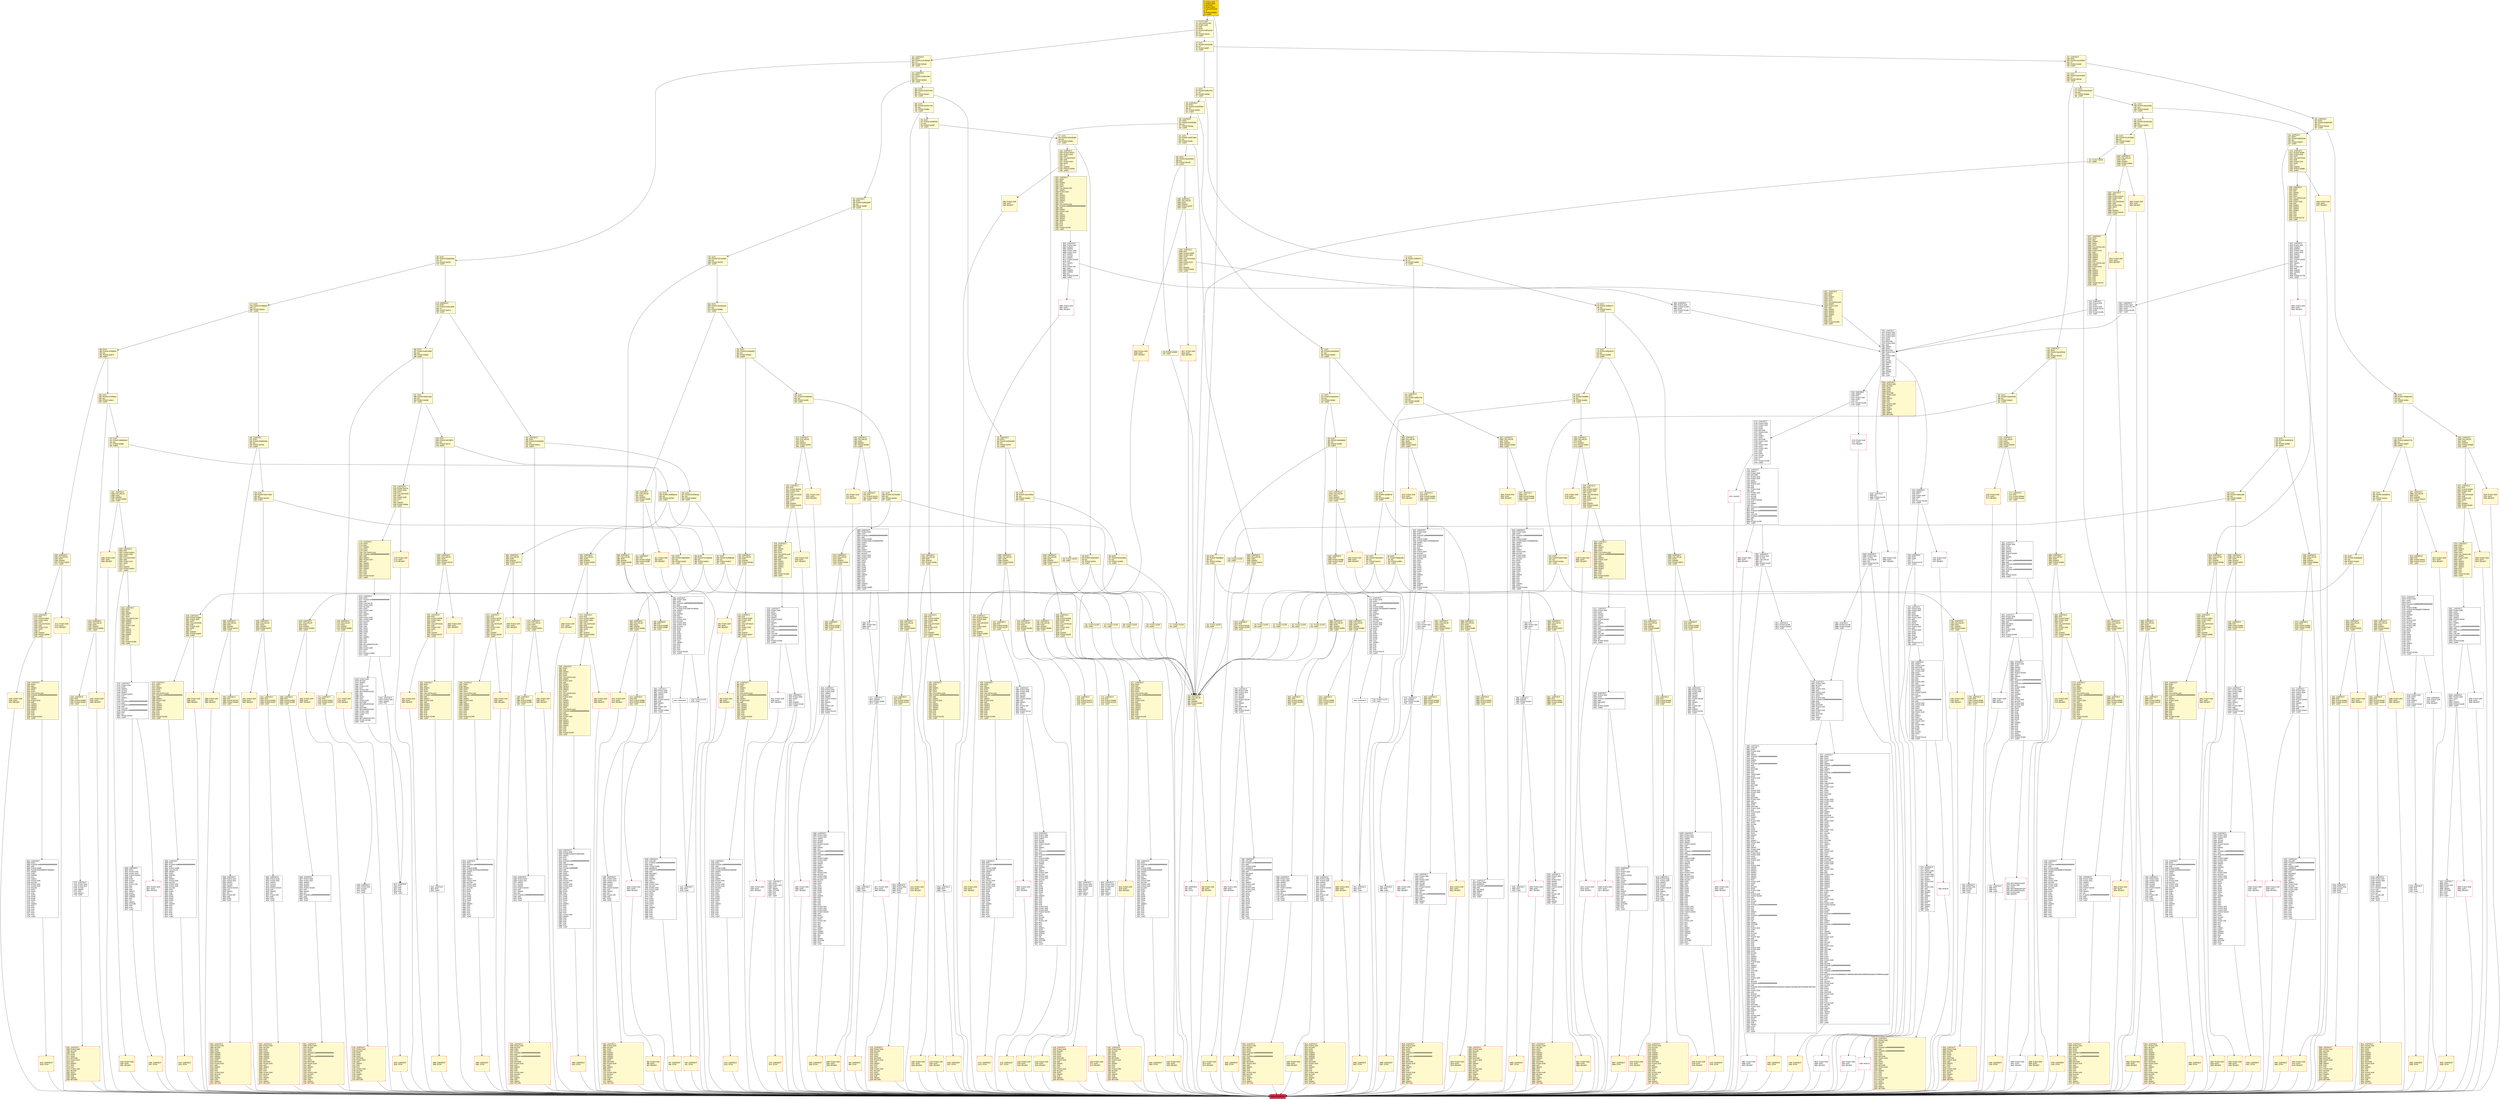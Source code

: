 digraph G {
bgcolor=transparent rankdir=UD;
node [shape=box style=filled color=black fillcolor=white fontname=arial fontcolor=black];
3698 [label="3698: JUMPDEST\l3699: CALLVALUE\l3700: DUP1\l3701: ISZERO\l3702: PUSH2 0x0e7e\l3705: JUMPI\l" fillcolor=lemonchiffon ];
804 [label="804: DUP1\l805: PUSH4 0x216ea3a2\l810: EQ\l811: PUSH2 0x038d\l814: JUMPI\l" fillcolor=lemonchiffon ];
5607 [label="5607: JUMPDEST\l5608: PUSH1 0x09\l5610: PUSH1 0x00\l5612: SWAP1\l5613: SLOAD\l5614: SWAP1\l5615: PUSH2 0x0100\l5618: EXP\l5619: SWAP1\l5620: DIV\l5621: PUSH1 0xff\l5623: AND\l5624: DUP2\l5625: JUMP\l" ];
4005 [label="4005: PUSH1 0x00\l4007: DUP1\l4008: REVERT\l" shape=Msquare color=crimson ];
292 [label="292: DUP1\l293: PUSH4 0xc4a5159a\l298: EQ\l299: PUSH2 0x0bb3\l302: JUMPI\l" fillcolor=lemonchiffon ];
7233 [label="7233: JUMPDEST\l7234: SWAP1\l7235: POP\l7236: PUSH1 0x00\l7238: DUP2\l7239: GT\l7240: PUSH2 0x1c50\l7243: JUMPI\l" ];
2508 [label="2508: JUMPDEST\l2509: CALLVALUE\l2510: DUP1\l2511: ISZERO\l2512: PUSH2 0x09d8\l2515: JUMPI\l" fillcolor=lemonchiffon ];
2460 [label="2460: JUMPDEST\l2461: STOP\l" fillcolor=lemonchiffon shape=Msquare color=crimson ];
7290 [label="7290: JUMPDEST\l7291: SWAP1\l7292: PUSH1 0x00\l7294: MSTORE\l7295: PUSH1 0x20\l7297: PUSH1 0x00\l7299: SHA3\l7300: SWAP1\l7301: PUSH1 0x02\l7303: MUL\l7304: ADD\l7305: PUSH1 0x00\l7307: ADD\l7308: PUSH1 0x00\l7310: SWAP1\l7311: SLOAD\l7312: SWAP1\l7313: PUSH2 0x0100\l7316: EXP\l7317: SWAP1\l7318: DIV\l7319: PUSH20 0xffffffffffffffffffffffffffffffffffffffff\l7340: AND\l7341: PUSH1 0x03\l7343: PUSH1 0x00\l7345: DUP8\l7346: DUP2\l7347: MSTORE\l7348: PUSH1 0x20\l7350: ADD\l7351: SWAP1\l7352: DUP2\l7353: MSTORE\l7354: PUSH1 0x20\l7356: ADD\l7357: PUSH1 0x00\l7359: SHA3\l7360: DUP6\l7361: DUP2\l7362: SLOAD\l7363: DUP2\l7364: LT\l7365: PUSH2 0x1cca\l7368: JUMPI\l" ];
940 [label="940: PUSH1 0x00\l942: DUP1\l943: REVERT\l" fillcolor=lemonchiffon shape=Msquare color=crimson ];
1913 [label="1913: JUMPDEST\l1914: POP\l1915: PUSH2 0x07bc\l1918: PUSH1 0x04\l1920: DUP1\l1921: CALLDATASIZE\l1922: SUB\l1923: PUSH1 0x20\l1925: DUP2\l1926: LT\l1927: ISZERO\l1928: PUSH2 0x0790\l1931: JUMPI\l" fillcolor=lemonchiffon ];
728 [label="728: DUP1\l729: PUSH4 0x3e153b71\l734: EQ\l735: PUSH2 0x057e\l738: JUMPI\l" fillcolor=lemonchiffon ];
777 [label="777: PUSH2 0x0350\l780: JUMP\l" fillcolor=lemonchiffon ];
5476 [label="5476: PUSH1 0x40\l5478: MLOAD\l5479: SWAP2\l5480: POP\l5481: PUSH1 0x1f\l5483: NOT\l5484: PUSH1 0x3f\l5486: RETURNDATASIZE\l5487: ADD\l5488: AND\l5489: DUP3\l5490: ADD\l5491: PUSH1 0x40\l5493: MSTORE\l5494: RETURNDATASIZE\l5495: DUP3\l5496: MSTORE\l5497: RETURNDATASIZE\l5498: PUSH1 0x00\l5500: PUSH1 0x20\l5502: DUP5\l5503: ADD\l5504: RETURNDATACOPY\l5505: PUSH2 0x158a\l5508: JUMP\l" ];
4513 [label="4513: JUMPDEST\l4514: PUSH1 0x0b\l4516: PUSH1 0x01\l4518: SWAP1\l4519: SLOAD\l4520: SWAP1\l4521: PUSH2 0x0100\l4524: EXP\l4525: SWAP1\l4526: DIV\l4527: PUSH20 0xffffffffffffffffffffffffffffffffffffffff\l4548: AND\l4549: PUSH20 0xffffffffffffffffffffffffffffffffffffffff\l4570: AND\l4571: PUSH2 0x08fc\l4574: PUSH1 0x0c\l4576: SLOAD\l4577: SWAP1\l4578: DUP2\l4579: ISZERO\l4580: MUL\l4581: SWAP1\l4582: PUSH1 0x40\l4584: MLOAD\l4585: PUSH1 0x00\l4587: PUSH1 0x40\l4589: MLOAD\l4590: DUP1\l4591: DUP4\l4592: SUB\l4593: DUP2\l4594: DUP6\l4595: DUP9\l4596: DUP9\l4597: CALL\l4598: SWAP4\l4599: POP\l4600: POP\l4601: POP\l4602: POP\l4603: POP\l4604: PUSH1 0x01\l4606: PUSH1 0x0b\l4608: PUSH1 0x00\l4610: PUSH2 0x0100\l4613: EXP\l4614: DUP2\l4615: SLOAD\l4616: DUP2\l4617: PUSH1 0xff\l4619: MUL\l4620: NOT\l4621: AND\l4622: SWAP1\l4623: DUP4\l4624: ISZERO\l4625: ISZERO\l4626: MUL\l4627: OR\l4628: SWAP1\l4629: SSTORE\l4630: POP\l4631: JUMP\l" ];
3003 [label="3003: PUSH1 0x00\l3005: DUP1\l3006: REVERT\l" fillcolor=lemonchiffon shape=Msquare color=crimson ];
2256 [label="2256: JUMPDEST\l2257: POP\l2258: PUSH2 0x08d9\l2261: PUSH2 0x1662\l2264: JUMP\l" fillcolor=lemonchiffon ];
793 [label="793: DUP1\l794: PUSH4 0x071ceb64\l799: EQ\l800: PUSH2 0x0376\l803: JUMPI\l" fillcolor=lemonchiffon ];
2827 [label="2827: JUMPDEST\l2828: CALLVALUE\l2829: DUP1\l2830: ISZERO\l2831: PUSH2 0x0b17\l2834: JUMPI\l" fillcolor=lemonchiffon ];
909 [label="909: JUMPDEST\l910: CALLVALUE\l911: DUP1\l912: ISZERO\l913: PUSH2 0x0399\l916: JUMPI\l" fillcolor=lemonchiffon ];
2945 [label="2945: PUSH1 0x00\l2947: DUP1\l2948: REVERT\l" fillcolor=lemonchiffon shape=Msquare color=crimson ];
3870 [label="3870: JUMPDEST\l3871: PUSH1 0x40\l3873: MLOAD\l3874: DUP1\l3875: DUP3\l3876: ISZERO\l3877: ISZERO\l3878: ISZERO\l3879: ISZERO\l3880: DUP2\l3881: MSTORE\l3882: PUSH1 0x20\l3884: ADD\l3885: SWAP2\l3886: POP\l3887: POP\l3888: PUSH1 0x40\l3890: MLOAD\l3891: DUP1\l3892: SWAP2\l3893: SUB\l3894: SWAP1\l3895: RETURN\l" fillcolor=lemonchiffon shape=Msquare color=crimson ];
2483 [label="2483: JUMPDEST\l2484: STOP\l" fillcolor=lemonchiffon shape=Msquare color=crimson ];
3977 [label="3977: PUSH1 0x00\l3979: DUP1\l3980: REVERT\l" shape=Msquare color=crimson ];
5523 [label="5523: JUMPDEST\l5524: DUP1\l5525: PUSH20 0xffffffffffffffffffffffffffffffffffffffff\l5546: AND\l5547: PUSH2 0x08fc\l5550: PUSH8 0x3782dace9d900000\l5559: SWAP1\l5560: DUP2\l5561: ISZERO\l5562: MUL\l5563: SWAP1\l5564: PUSH1 0x40\l5566: MLOAD\l5567: PUSH1 0x00\l5569: PUSH1 0x40\l5571: MLOAD\l5572: DUP1\l5573: DUP4\l5574: SUB\l5575: DUP2\l5576: DUP6\l5577: DUP9\l5578: DUP9\l5579: CALL\l5580: SWAP4\l5581: POP\l5582: POP\l5583: POP\l5584: POP\l5585: POP\l5586: POP\l5587: JUMP\l" ];
6759 [label="6759: JUMPDEST\l6760: POP\l6761: POP\l6762: JUMP\l" ];
1932 [label="1932: PUSH1 0x00\l1934: DUP1\l1935: REVERT\l" fillcolor=lemonchiffon shape=Msquare color=crimson ];
2995 [label="2995: JUMPDEST\l2996: CALLVALUE\l2997: DUP1\l2998: ISZERO\l2999: PUSH2 0x0bbf\l3002: JUMPI\l" fillcolor=lemonchiffon ];
7370 [label="7370: JUMPDEST\l7371: SWAP1\l7372: PUSH1 0x00\l7374: MSTORE\l7375: PUSH1 0x20\l7377: PUSH1 0x00\l7379: SHA3\l7380: SWAP1\l7381: PUSH1 0x02\l7383: MUL\l7384: ADD\l7385: PUSH1 0x01\l7387: ADD\l7388: SLOAD\l7389: SWAP3\l7390: POP\l7391: SWAP3\l7392: POP\l7393: POP\l7394: SWAP3\l7395: POP\l7396: SWAP3\l7397: SWAP1\l7398: POP\l7399: JUMP\l" ];
917 [label="917: PUSH1 0x00\l919: DUP1\l920: REVERT\l" fillcolor=lemonchiffon shape=Msquare color=crimson ];
7823 [label="7823: JUMPDEST\l7824: PUSH1 0x00\l7826: DUP1\l7827: PUSH20 0xffffffffffffffffffffffffffffffffffffffff\l7848: AND\l7849: PUSH2 0x08fc\l7852: PUSH8 0x8ac7230489e80000\l7861: SWAP1\l7862: DUP2\l7863: ISZERO\l7864: MUL\l7865: SWAP1\l7866: PUSH1 0x40\l7868: MLOAD\l7869: PUSH1 0x00\l7871: PUSH1 0x40\l7873: MLOAD\l7874: DUP1\l7875: DUP4\l7876: SUB\l7877: DUP2\l7878: DUP6\l7879: DUP9\l7880: DUP9\l7881: CALL\l7882: SWAP4\l7883: POP\l7884: POP\l7885: POP\l7886: POP\l7887: ISZERO\l7888: DUP1\l7889: PUSH2 0x1eda\l7892: JUMPI\l" ];
428 [label="428: DUP1\l429: PUSH4 0x93459192\l434: EQ\l435: PUSH2 0x099e\l438: JUMPI\l" fillcolor=lemonchiffon ];
1486 [label="1486: JUMPDEST\l1487: POP\l1488: PUSH2 0x05d7\l1491: PUSH2 0x1491\l1494: JUMP\l" fillcolor=lemonchiffon ];
3496 [label="3496: JUMPDEST\l3497: STOP\l" fillcolor=lemonchiffon shape=Msquare color=crimson ];
3780 [label="3780: JUMPDEST\l3781: POP\l3782: PUSH2 0x0f07\l3785: PUSH1 0x04\l3787: DUP1\l3788: CALLDATASIZE\l3789: SUB\l3790: PUSH1 0x20\l3792: DUP2\l3793: LT\l3794: ISZERO\l3795: PUSH2 0x0edb\l3798: JUMPI\l" fillcolor=lemonchiffon ];
4704 [label="4704: JUMPDEST\l4705: SWAP1\l4706: POP\l4707: PUSH1 0x00\l4709: DUP2\l4710: GT\l4711: PUSH2 0x126f\l4714: JUMPI\l" ];
3050 [label="3050: PUSH1 0x00\l3052: DUP1\l3053: REVERT\l" fillcolor=lemonchiffon shape=Msquare color=crimson ];
4318 [label="4318: JUMPDEST\l4319: PUSH1 0x00\l4321: DUP2\l4322: LT\l4323: ISZERO\l4324: PUSH2 0x10ec\l4327: JUMPI\l" ];
5626 [label="5626: JUMPDEST\l5627: PUSH1 0x0b\l5629: PUSH1 0x01\l5631: SWAP1\l5632: SLOAD\l5633: SWAP1\l5634: PUSH2 0x0100\l5637: EXP\l5638: SWAP1\l5639: DIV\l5640: PUSH20 0xffffffffffffffffffffffffffffffffffffffff\l5661: AND\l5662: DUP2\l5663: JUMP\l" ];
1472 [label="1472: JUMPDEST\l1473: STOP\l" fillcolor=lemonchiffon shape=Msquare color=crimson ];
2037 [label="2037: PUSH1 0x00\l2039: DUP1\l2040: REVERT\l" fillcolor=lemonchiffon shape=Msquare color=crimson ];
3557 [label="3557: JUMPDEST\l3558: POP\l3559: PUSH2 0x0dee\l3562: PUSH2 0x1e8f\l3565: JUMP\l" fillcolor=lemonchiffon ];
161 [label="161: DUP1\l162: PUSH4 0xd43404dd\l167: EQ\l168: PUSH2 0x0d25\l171: JUMPI\l" fillcolor=lemonchiffon ];
259 [label="259: DUP1\l260: PUSH4 0xbc41ab32\l265: GT\l266: PUSH2 0x013e\l269: JUMPI\l" fillcolor=lemonchiffon ];
1021 [label="1021: PUSH1 0x00\l1023: DUP1\l1024: REVERT\l" fillcolor=lemonchiffon shape=Msquare color=crimson ];
3733 [label="3733: JUMPDEST\l3734: POP\l3735: PUSH2 0x0e9e\l3738: PUSH2 0x1fc0\l3741: JUMP\l" fillcolor=lemonchiffon ];
3768 [label="3768: JUMPDEST\l3769: CALLVALUE\l3770: DUP1\l3771: ISZERO\l3772: PUSH2 0x0ec4\l3775: JUMPI\l" fillcolor=lemonchiffon ];
2506 [label="2506: JUMPDEST\l2507: STOP\l" fillcolor=lemonchiffon shape=Msquare color=crimson ];
3054 [label="3054: JUMPDEST\l3055: POP\l3056: PUSH2 0x0c25\l3059: PUSH1 0x04\l3061: DUP1\l3062: CALLDATASIZE\l3063: SUB\l3064: PUSH1 0x40\l3066: DUP2\l3067: LT\l3068: ISZERO\l3069: PUSH2 0x0c05\l3072: JUMPI\l" fillcolor=lemonchiffon ];
755 [label="755: DUP1\l756: PUSH4 0x2ccf293d\l761: EQ\l762: PUSH2 0x045e\l765: JUMPI\l" fillcolor=lemonchiffon ];
963 [label="963: PUSH1 0x00\l965: DUP1\l966: REVERT\l" fillcolor=lemonchiffon shape=Msquare color=crimson ];
6650 [label="6650: JUMPDEST\l6651: PUSH1 0x00\l6653: DUP2\l6654: LT\l6655: ISZERO\l6656: PUSH2 0x1a08\l6659: JUMPI\l" ];
2579 [label="2579: JUMPDEST\l2580: POP\l2581: PUSH2 0x0a1c\l2584: PUSH2 0x1a12\l2587: JUMP\l" fillcolor=lemonchiffon ];
1990 [label="1990: PUSH1 0x00\l1992: DUP1\l1993: REVERT\l" fillcolor=lemonchiffon shape=Msquare color=crimson ];
6754 [label="6754: JUMPDEST\l6755: PUSH1 0x00\l6757: DUP1\l6758: REVERT\l" shape=Msquare color=crimson ];
3721 [label="3721: JUMPDEST\l3722: CALLVALUE\l3723: DUP1\l3724: ISZERO\l3725: PUSH2 0x0e95\l3728: JUMPI\l" fillcolor=lemonchiffon ];
7260 [label="7260: JUMPDEST\l7261: PUSH1 0x03\l7263: PUSH1 0x00\l7265: DUP7\l7266: DUP2\l7267: MSTORE\l7268: PUSH1 0x20\l7270: ADD\l7271: SWAP1\l7272: DUP2\l7273: MSTORE\l7274: PUSH1 0x20\l7276: ADD\l7277: PUSH1 0x00\l7279: SHA3\l7280: DUP5\l7281: DUP2\l7282: SLOAD\l7283: DUP2\l7284: LT\l7285: PUSH2 0x1c7a\l7288: JUMPI\l" ];
510 [label="510: DUP1\l511: PUSH4 0x86040ee3\l516: EQ\l517: PUSH2 0x08ef\l520: JUMPI\l" fillcolor=lemonchiffon ];
2076 [label="2076: JUMPDEST\l2077: CALLVALUE\l2078: DUP1\l2079: ISZERO\l2080: PUSH2 0x0828\l2083: JUMPI\l" fillcolor=lemonchiffon ];
2848 [label="2848: JUMPDEST\l2849: PUSH1 0x40\l2851: MLOAD\l2852: DUP1\l2853: DUP3\l2854: PUSH20 0xffffffffffffffffffffffffffffffffffffffff\l2875: AND\l2876: PUSH20 0xffffffffffffffffffffffffffffffffffffffff\l2897: AND\l2898: DUP2\l2899: MSTORE\l2900: PUSH1 0x20\l2902: ADD\l2903: SWAP2\l2904: POP\l2905: POP\l2906: PUSH1 0x40\l2908: MLOAD\l2909: DUP1\l2910: SWAP2\l2911: SUB\l2912: SWAP1\l2913: RETURN\l" fillcolor=lemonchiffon shape=Msquare color=crimson ];
1328 [label="1328: JUMPDEST\l1329: PUSH2 0x057c\l1332: PUSH1 0x04\l1334: DUP1\l1335: CALLDATASIZE\l1336: SUB\l1337: PUSH1 0x40\l1339: DUP2\l1340: LT\l1341: ISZERO\l1342: PUSH2 0x0546\l1345: JUMPI\l" fillcolor=lemonchiffon ];
7369 [label="7369: INVALID\l" shape=Msquare color=crimson ];
4879 [label="4879: JUMPDEST\l4880: DUP3\l4881: DUP2\l4882: PUSH1 0x00\l4884: ADD\l4885: SWAP1\l4886: PUSH20 0xffffffffffffffffffffffffffffffffffffffff\l4907: AND\l4908: SWAP1\l4909: DUP2\l4910: PUSH20 0xffffffffffffffffffffffffffffffffffffffff\l4931: AND\l4932: DUP2\l4933: MSTORE\l4934: POP\l4935: POP\l4936: TIMESTAMP\l4937: DUP2\l4938: PUSH1 0x20\l4940: ADD\l4941: DUP2\l4942: DUP2\l4943: MSTORE\l4944: POP\l4945: POP\l4946: PUSH1 0x03\l4948: PUSH1 0x00\l4950: DUP6\l4951: DUP2\l4952: MSTORE\l4953: PUSH1 0x20\l4955: ADD\l4956: SWAP1\l4957: DUP2\l4958: MSTORE\l4959: PUSH1 0x20\l4961: ADD\l4962: PUSH1 0x00\l4964: SHA3\l4965: DUP2\l4966: SWAP1\l4967: DUP1\l4968: PUSH1 0x01\l4970: DUP2\l4971: SLOAD\l4972: ADD\l4973: DUP1\l4974: DUP3\l4975: SSTORE\l4976: DUP1\l4977: SWAP2\l4978: POP\l4979: POP\l4980: SWAP1\l4981: PUSH1 0x01\l4983: DUP3\l4984: SUB\l4985: SWAP1\l4986: PUSH1 0x00\l4988: MSTORE\l4989: PUSH1 0x20\l4991: PUSH1 0x00\l4993: SHA3\l4994: SWAP1\l4995: PUSH1 0x02\l4997: MUL\l4998: ADD\l4999: PUSH1 0x00\l5001: SWAP1\l5002: SWAP2\l5003: SWAP3\l5004: SWAP1\l5005: SWAP2\l5006: SWAP1\l5007: SWAP2\l5008: POP\l5009: PUSH1 0x00\l5011: DUP3\l5012: ADD\l5013: MLOAD\l5014: DUP2\l5015: PUSH1 0x00\l5017: ADD\l5018: PUSH1 0x00\l5020: PUSH2 0x0100\l5023: EXP\l5024: DUP2\l5025: SLOAD\l5026: DUP2\l5027: PUSH20 0xffffffffffffffffffffffffffffffffffffffff\l5048: MUL\l5049: NOT\l5050: AND\l5051: SWAP1\l5052: DUP4\l5053: PUSH20 0xffffffffffffffffffffffffffffffffffffffff\l5074: AND\l5075: MUL\l5076: OR\l5077: SWAP1\l5078: SSTORE\l5079: POP\l5080: PUSH1 0x20\l5082: DUP3\l5083: ADD\l5084: MLOAD\l5085: DUP2\l5086: PUSH1 0x01\l5088: ADD\l5089: SSTORE\l5090: POP\l5091: POP\l5092: POP\l5093: DUP4\l5094: DUP2\l5095: PUSH1 0x00\l5097: ADD\l5098: MLOAD\l5099: PUSH20 0xffffffffffffffffffffffffffffffffffffffff\l5120: AND\l5121: CALLER\l5122: PUSH20 0xffffffffffffffffffffffffffffffffffffffff\l5143: AND\l5144: PUSH32 0x22e7d2c89d8d0a517488f500e0d816d03a29699520fed6eb2479d9569cabada9\l5177: DUP5\l5178: PUSH1 0x20\l5180: ADD\l5181: MLOAD\l5182: PUSH1 0x40\l5184: MLOAD\l5185: DUP1\l5186: DUP3\l5187: DUP2\l5188: MSTORE\l5189: PUSH1 0x20\l5191: ADD\l5192: SWAP2\l5193: POP\l5194: POP\l5195: PUSH1 0x40\l5197: MLOAD\l5198: DUP1\l5199: SWAP2\l5200: SUB\l5201: SWAP1\l5202: LOG4\l5203: POP\l5204: POP\l5205: POP\l5206: POP\l5207: JUMP\l" ];
13 [label="13: PUSH1 0x00\l15: CALLDATALOAD\l16: PUSH1 0xe0\l18: SHR\l19: DUP1\l20: PUSH4 0x8f1de16e\l25: GT\l26: PUSH2 0x01c6\l29: JUMPI\l" fillcolor=lemonchiffon ];
3566 [label="3566: JUMPDEST\l3567: STOP\l" fillcolor=lemonchiffon shape=Msquare color=crimson ];
270 [label="270: DUP1\l271: PUSH4 0xbc41ab32\l276: EQ\l277: PUSH2 0x0b0b\l280: JUMPI\l" fillcolor=lemonchiffon ];
1828 [label="1828: PUSH1 0x00\l1830: DUP1\l1831: REVERT\l" fillcolor=lemonchiffon shape=Msquare color=crimson ];
5303 [label="5303: JUMPDEST\l5304: PUSH1 0x00\l5306: PUSH8 0x29a2241af62c0000\l5315: SWAP1\l5316: POP\l5317: DUP2\l5318: PUSH20 0xffffffffffffffffffffffffffffffffffffffff\l5339: AND\l5340: PUSH2 0x08fc\l5343: DUP3\l5344: PUSH8 0xffffffffffffffff\l5353: AND\l5354: SWAP1\l5355: DUP2\l5356: ISZERO\l5357: MUL\l5358: SWAP1\l5359: PUSH1 0x40\l5361: MLOAD\l5362: PUSH1 0x00\l5364: PUSH1 0x40\l5366: MLOAD\l5367: DUP1\l5368: DUP4\l5369: SUB\l5370: DUP2\l5371: DUP6\l5372: DUP9\l5373: DUP9\l5374: CALL\l5375: SWAP4\l5376: POP\l5377: POP\l5378: POP\l5379: POP\l5380: POP\l5381: PUSH1 0x00\l5383: SWAP1\l5384: POP\l5385: POP\l5386: POP\l5387: POP\l5388: POP\l5389: JUMP\l" ];
1982 [label="1982: JUMPDEST\l1983: CALLVALUE\l1984: DUP1\l1985: ISZERO\l1986: PUSH2 0x07ca\l1989: JUMPI\l" fillcolor=lemonchiffon ];
5943 [label="5943: PUSH1 0x00\l5945: DUP1\l5946: REVERT\l" shape=Msquare color=crimson ];
1216 [label="1216: JUMPDEST\l1217: POP\l1218: PUSH2 0x04c9\l1221: PUSH2 0x122c\l1224: JUMP\l" fillcolor=lemonchiffon ];
3580 [label="3580: JUMPDEST\l3581: POP\l3582: PUSH2 0x0e05\l3585: PUSH2 0x1ee7\l3588: JUMP\l" fillcolor=lemonchiffon ];
1851 [label="1851: PUSH1 0x00\l1853: DUP1\l1854: REVERT\l" fillcolor=lemonchiffon shape=Msquare color=crimson ];
4867 [label="4867: PUSH1 0x00\l4869: DUP1\l4870: REVERT\l" shape=Msquare color=crimson ];
684 [label="684: DUP1\l685: PUSH4 0x32317c80\l690: GT\l691: PUSH2 0x02e7\l694: JUMPI\l" fillcolor=lemonchiffon ];
815 [label="815: DUP1\l816: PUSH4 0x24ebdd34\l821: EQ\l822: PUSH2 0x03a4\l825: JUMPI\l" fillcolor=lemonchiffon ];
921 [label="921: JUMPDEST\l922: POP\l923: PUSH2 0x03a2\l926: PUSH2 0x0ff8\l929: JUMP\l" fillcolor=lemonchiffon ];
4693 [label="4693: JUMPDEST\l4694: PUSH1 0x00\l4696: PUSH2 0x1260\l4699: DUP4\l4700: PUSH2 0x1d91\l4703: JUMP\l" ];
8272 [label="8272: JUMPDEST\l8273: DUP1\l8274: PUSH1 0x00\l8276: DUP1\l8277: PUSH2 0x0100\l8280: EXP\l8281: DUP2\l8282: SLOAD\l8283: DUP2\l8284: PUSH20 0xffffffffffffffffffffffffffffffffffffffff\l8305: MUL\l8306: NOT\l8307: AND\l8308: SWAP1\l8309: DUP4\l8310: PUSH20 0xffffffffffffffffffffffffffffffffffffffff\l8331: AND\l8332: MUL\l8333: OR\l8334: SWAP1\l8335: SSTORE\l8336: POP\l8337: POP\l8338: JUMP\l" ];
3849 [label="3849: JUMPDEST\l3850: CALLVALUE\l3851: DUP1\l3852: ISZERO\l3853: PUSH2 0x0f15\l3856: JUMPI\l" fillcolor=lemonchiffon ];
3510 [label="3510: JUMPDEST\l3511: POP\l3512: PUSH2 0x0dbf\l3515: PUSH2 0x1e7c\l3518: JUMP\l" fillcolor=lemonchiffon ];
3386 [label="3386: JUMPDEST\l3387: STOP\l" fillcolor=lemonchiffon shape=Msquare color=crimson ];
3857 [label="3857: PUSH1 0x00\l3859: DUP1\l3860: REVERT\l" fillcolor=lemonchiffon shape=Msquare color=crimson ];
2835 [label="2835: PUSH1 0x00\l2837: DUP1\l2838: REVERT\l" fillcolor=lemonchiffon shape=Msquare color=crimson ];
3194 [label="3194: JUMPDEST\l3195: POP\l3196: PUSH2 0x0cbd\l3199: PUSH1 0x04\l3201: DUP1\l3202: CALLDATASIZE\l3203: SUB\l3204: PUSH1 0x20\l3206: DUP2\l3207: LT\l3208: ISZERO\l3209: PUSH2 0x0c91\l3212: JUMPI\l" fillcolor=lemonchiffon ];
7727 [label="7727: JUMPDEST\l7728: PUSH1 0x00\l7730: DUP1\l7731: PUSH20 0xffffffffffffffffffffffffffffffffffffffff\l7752: AND\l7753: PUSH2 0x08fc\l7756: PUSH9 0x0246ddf97976680000\l7766: SWAP1\l7767: DUP2\l7768: ISZERO\l7769: MUL\l7770: SWAP1\l7771: PUSH1 0x40\l7773: MLOAD\l7774: PUSH1 0x00\l7776: PUSH1 0x40\l7778: MLOAD\l7779: DUP1\l7780: DUP4\l7781: SUB\l7782: DUP2\l7783: DUP6\l7784: DUP9\l7785: DUP9\l7786: CALL\l7787: SWAP4\l7788: POP\l7789: POP\l7790: POP\l7791: POP\l7792: PUSH2 0x1e78\l7795: JUMPI\l" ];
7800 [label="7800: JUMPDEST\l" ];
5520 [label="5520: JUMPDEST\l5521: POP\l5522: JUMP\l" ];
2438 [label="2438: JUMPDEST\l2439: DUP2\l2440: ADD\l2441: SWAP1\l2442: DUP1\l2443: DUP1\l2444: CALLDATALOAD\l2445: SWAP1\l2446: PUSH1 0x20\l2448: ADD\l2449: SWAP1\l2450: SWAP3\l2451: SWAP2\l2452: SWAP1\l2453: POP\l2454: POP\l2455: POP\l2456: PUSH2 0x171b\l2459: JUMP\l" fillcolor=lemonchiffon ];
1326 [label="1326: JUMPDEST\l1327: STOP\l" fillcolor=lemonchiffon shape=Msquare color=crimson ];
6939 [label="6939: PUSH1 0x00\l6941: DUP1\l6942: REVERT\l" shape=Msquare color=crimson ];
3343 [label="3343: JUMPDEST\l3344: PUSH1 0x40\l3346: MLOAD\l3347: DUP1\l3348: DUP3\l3349: DUP2\l3350: MSTORE\l3351: PUSH1 0x20\l3353: ADD\l3354: SWAP2\l3355: POP\l3356: POP\l3357: PUSH1 0x40\l3359: MLOAD\l3360: DUP1\l3361: SWAP2\l3362: SUB\l3363: SWAP1\l3364: RETURN\l" fillcolor=lemonchiffon shape=Msquare color=crimson ];
2346 [label="2346: JUMPDEST\l2347: STOP\l" fillcolor=lemonchiffon shape=Msquare color=crimson ];
536 [label="536: JUMPDEST\l537: DUP1\l538: PUSH4 0x5eb944da\l543: EQ\l544: PUSH2 0x07be\l547: JUMPI\l" fillcolor=lemonchiffon ];
499 [label="499: DUP1\l500: PUSH4 0x7e5fae01\l505: EQ\l506: PUSH2 0x08c4\l509: JUMPI\l" fillcolor=lemonchiffon ];
2370 [label="2370: JUMPDEST\l2371: DUP2\l2372: ADD\l2373: SWAP1\l2374: DUP1\l2375: DUP1\l2376: CALLDATALOAD\l2377: PUSH20 0xffffffffffffffffffffffffffffffffffffffff\l2398: AND\l2399: SWAP1\l2400: PUSH1 0x20\l2402: ADD\l2403: SWAP1\l2404: SWAP3\l2405: SWAP2\l2406: SWAP1\l2407: POP\l2408: POP\l2409: POP\l2410: PUSH2 0x16e2\l2413: JUMP\l" fillcolor=lemonchiffon ];
5514 [label="5514: JUMPDEST\l5515: POP\l5516: POP\l5517: POP\l5518: POP\l5519: JUMP\l" ];
871 [label="871: PUSH1 0x00\l873: DUP1\l874: REVERT\l" fillcolor=lemonchiffon shape=Msquare color=crimson ];
7289 [label="7289: INVALID\l" shape=Msquare color=crimson ];
2922 [label="2922: PUSH1 0x00\l2924: DUP1\l2925: REVERT\l" fillcolor=lemonchiffon shape=Msquare color=crimson ];
111 [label="111: JUMPDEST\l112: DUP1\l113: PUSH4 0xef5c27b6\l118: EQ\l119: PUSH2 0x0dd9\l122: JUMPI\l" fillcolor=lemonchiffon ];
7893 [label="7893: POP\l7894: PUSH1 0x01\l7896: DUP1\l7897: EQ\l" ];
6744 [label="6744: PUSH1 0x01\l6746: DUP3\l6747: ADD\l6748: SWAP2\l6749: POP\l6750: PUSH2 0x1a67\l6753: JUMP\l" ];
1909 [label="1909: PUSH1 0x00\l1911: DUP1\l1912: REVERT\l" fillcolor=lemonchiffon shape=Msquare color=crimson ];
3263 [label="3263: JUMPDEST\l3264: CALLVALUE\l3265: DUP1\l3266: ISZERO\l3267: PUSH2 0x0ccb\l3270: JUMPI\l" fillcolor=lemonchiffon ];
1561 [label="1561: JUMPDEST\l1562: CALLVALUE\l1563: DUP1\l1564: ISZERO\l1565: PUSH2 0x0625\l1568: JUMPI\l" fillcolor=lemonchiffon ];
8409 [label="8409: EXIT BLOCK\l" fillcolor=crimson ];
586 [label="586: DUP1\l587: PUSH4 0x491c5680\l592: EQ\l593: PUSH2 0x06ad\l596: JUMPI\l" fillcolor=lemonchiffon ];
439 [label="439: DUP1\l440: PUSH4 0x994c3bfd\l445: EQ\l446: PUSH2 0x09b5\l449: JUMPI\l" fillcolor=lemonchiffon ];
3109 [label="3109: JUMPDEST\l3110: PUSH1 0x40\l3112: MLOAD\l3113: DUP1\l3114: DUP4\l3115: PUSH20 0xffffffffffffffffffffffffffffffffffffffff\l3136: AND\l3137: PUSH20 0xffffffffffffffffffffffffffffffffffffffff\l3158: AND\l3159: DUP2\l3160: MSTORE\l3161: PUSH1 0x20\l3163: ADD\l3164: DUP3\l3165: DUP2\l3166: MSTORE\l3167: PUSH1 0x20\l3169: ADD\l3170: SWAP3\l3171: POP\l3172: POP\l3173: POP\l3174: PUSH1 0x40\l3176: MLOAD\l3177: DUP1\l3178: SWAP2\l3179: SUB\l3180: SWAP1\l3181: RETURN\l" fillcolor=lemonchiffon shape=Msquare color=crimson ];
209 [label="209: JUMPDEST\l210: DUP1\l211: PUSH4 0xcf43199b\l216: EQ\l217: PUSH2 0x0c6e\l220: JUMPI\l" fillcolor=lemonchiffon ];
2796 [label="2796: JUMPDEST\l2797: POP\l2798: PUSH2 0x0af5\l2801: PUSH2 0x1bb3\l2804: JUMP\l" fillcolor=lemonchiffon ];
894 [label="894: PUSH1 0x00\l896: DUP1\l897: REVERT\l" fillcolor=lemonchiffon shape=Msquare color=crimson ];
6337 [label="6337: JUMPDEST\l6338: CALLER\l6339: PUSH20 0xffffffffffffffffffffffffffffffffffffffff\l6360: AND\l6361: PUSH2 0x08fc\l6364: ADDRESS\l6365: PUSH20 0xffffffffffffffffffffffffffffffffffffffff\l6386: AND\l6387: BALANCE\l6388: SWAP1\l6389: DUP2\l6390: ISZERO\l6391: MUL\l6392: SWAP1\l6393: PUSH1 0x40\l6395: MLOAD\l6396: PUSH1 0x00\l6398: PUSH1 0x40\l6400: MLOAD\l6401: DUP1\l6402: DUP4\l6403: SUB\l6404: DUP2\l6405: DUP6\l6406: DUP9\l6407: DUP9\l6408: CALL\l6409: SWAP4\l6410: POP\l6411: POP\l6412: POP\l6413: POP\l6414: POP\l6415: JUMP\l" ];
2784 [label="2784: JUMPDEST\l2785: CALLVALUE\l2786: DUP1\l2787: ISZERO\l2788: PUSH2 0x0aec\l2791: JUMPI\l" fillcolor=lemonchiffon ];
2088 [label="2088: JUMPDEST\l2089: POP\l2090: PUSH2 0x0831\l2093: PUSH2 0x15fa\l2096: JUMP\l" fillcolor=lemonchiffon ];
8005 [label="8005: PUSH1 0x00\l8007: DUP1\l8008: REVERT\l" shape=Msquare color=crimson ];
281 [label="281: DUP1\l282: PUSH4 0xbe11fe6b\l287: EQ\l288: PUSH2 0x0b62\l291: JUMPI\l" fillcolor=lemonchiffon ];
1820 [label="1820: JUMPDEST\l1821: CALLVALUE\l1822: DUP1\l1823: ISZERO\l1824: PUSH2 0x0728\l1827: JUMPI\l" fillcolor=lemonchiffon ];
6980 [label="6980: PUSH1 0x00\l6982: DUP1\l6983: REVERT\l" shape=Msquare color=crimson ];
466 [label="466: DUP1\l467: PUSH4 0x5eb944da\l472: GT\l473: PUSH2 0x023e\l476: JUMPI\l" fillcolor=lemonchiffon ];
1404 [label="1404: JUMPDEST\l1405: STOP\l" fillcolor=lemonchiffon shape=Msquare color=crimson ];
1662 [label="1662: JUMPDEST\l1663: CALLVALUE\l1664: DUP1\l1665: ISZERO\l1666: PUSH2 0x068a\l1669: JUMPI\l" fillcolor=lemonchiffon ];
5964 [label="5964: PUSH1 0x00\l5966: DUP1\l5967: REVERT\l" shape=Msquare color=crimson ];
1072 [label="1072: JUMPDEST\l1073: CALLVALUE\l1074: DUP1\l1075: ISZERO\l1076: PUSH2 0x043c\l1079: JUMPI\l" fillcolor=lemonchiffon ];
2003 [label="2003: JUMPDEST\l2004: PUSH1 0x40\l2006: MLOAD\l2007: DUP1\l2008: DUP3\l2009: ISZERO\l2010: ISZERO\l2011: ISZERO\l2012: ISZERO\l2013: DUP2\l2014: MSTORE\l2015: PUSH1 0x20\l2017: ADD\l2018: SWAP2\l2019: POP\l2020: POP\l2021: PUSH1 0x40\l2023: MLOAD\l2024: DUP1\l2025: SWAP2\l2026: SUB\l2027: SWAP1\l2028: RETURN\l" fillcolor=lemonchiffon shape=Msquare color=crimson ];
2462 [label="2462: JUMPDEST\l2463: CALLVALUE\l2464: DUP1\l2465: ISZERO\l2466: PUSH2 0x09aa\l2469: JUMPI\l" fillcolor=lemonchiffon ];
3016 [label="3016: JUMPDEST\l3017: PUSH1 0x40\l3019: MLOAD\l3020: DUP1\l3021: DUP3\l3022: ISZERO\l3023: ISZERO\l3024: ISZERO\l3025: ISZERO\l3026: DUP2\l3027: MSTORE\l3028: PUSH1 0x20\l3030: ADD\l3031: SWAP2\l3032: POP\l3033: POP\l3034: PUSH1 0x40\l3036: MLOAD\l3037: DUP1\l3038: SWAP2\l3039: SUB\l3040: SWAP1\l3041: RETURN\l" fillcolor=lemonchiffon shape=Msquare color=crimson ];
5730 [label="5730: JUMPDEST\l5731: PUSH1 0x00\l5733: PUSH1 0x01\l5735: SLOAD\l5736: SWAP1\l5737: POP\l5738: SWAP1\l5739: JUMP\l" ];
856 [label="856: PUSH1 0x00\l858: DUP1\l859: REVERT\l" fillcolor=lemonchiffon shape=Msquare color=crimson ];
2414 [label="2414: JUMPDEST\l2415: STOP\l" fillcolor=lemonchiffon shape=Msquare color=crimson ];
5978 [label="5978: PUSH1 0x00\l5980: DUP1\l5981: REVERT\l" shape=Msquare color=crimson ];
401 [label="401: DUP1\l402: PUSH4 0xa858a350\l407: EQ\l408: PUSH2 0x0a4d\l411: JUMPI\l" fillcolor=lemonchiffon ];
848 [label="848: JUMPDEST\l849: CALLVALUE\l850: DUP1\l851: ISZERO\l852: PUSH2 0x035c\l855: JUMPI\l" fillcolor=lemonchiffon ];
4332 [label="4332: JUMPDEST\l4333: DUP1\l4334: PUSH1 0x02\l4336: DUP2\l4337: SWAP1\l4338: SSTORE\l4339: POP\l4340: POP\l4341: JUMP\l" ];
5208 [label="5208: JUMPDEST\l5209: DUP1\l5210: PUSH20 0xffffffffffffffffffffffffffffffffffffffff\l5231: AND\l5232: PUSH2 0x08fc\l5235: CALLVALUE\l5236: SWAP1\l5237: DUP2\l5238: ISZERO\l5239: MUL\l5240: SWAP1\l5241: PUSH1 0x40\l5243: MLOAD\l5244: PUSH1 0x00\l5246: PUSH1 0x40\l5248: MLOAD\l5249: DUP1\l5250: DUP4\l5251: SUB\l5252: DUP2\l5253: DUP6\l5254: DUP9\l5255: DUP9\l5256: CALL\l5257: SWAP4\l5258: POP\l5259: POP\l5260: POP\l5261: POP\l5262: POP\l5263: POP\l5264: JUMP\l" ];
149 [label="149: JUMPDEST\l150: DUP1\l151: PUSH4 0xd43404dd\l156: GT\l157: PUSH2 0x00d1\l160: JUMPI\l" fillcolor=lemonchiffon ];
646 [label="646: DUP1\l647: PUSH4 0x434fa4aa\l652: EQ\l653: PUSH2 0x0619\l656: JUMPI\l" fillcolor=lemonchiffon ];
532 [label="532: PUSH2 0x0350\l535: JUMP\l" fillcolor=lemonchiffon ];
2611 [label="2611: JUMPDEST\l2612: PUSH1 0x40\l2614: MLOAD\l2615: DUP1\l2616: DUP3\l2617: ISZERO\l2618: ISZERO\l2619: ISZERO\l2620: ISZERO\l2621: DUP2\l2622: MSTORE\l2623: PUSH1 0x20\l2625: ADD\l2626: SWAP2\l2627: POP\l2628: POP\l2629: PUSH1 0x40\l2631: MLOAD\l2632: DUP1\l2633: SWAP2\l2634: SUB\l2635: SWAP1\l2636: RETURN\l" fillcolor=lemonchiffon shape=Msquare color=crimson ];
1717 [label="1717: PUSH1 0x00\l1719: DUP1\l1720: REVERT\l" fillcolor=lemonchiffon shape=Msquare color=crimson ];
4661 [label="4661: JUMPDEST\l4662: PUSH1 0x01\l4664: ISZERO\l4665: ISZERO\l4666: PUSH1 0x00\l4668: PUSH1 0x15\l4670: SWAP1\l4671: SLOAD\l4672: SWAP1\l4673: PUSH2 0x0100\l4676: EXP\l4677: SWAP1\l4678: DIV\l4679: PUSH1 0xff\l4681: AND\l4682: ISZERO\l4683: ISZERO\l4684: EQ\l4685: PUSH2 0x1255\l4688: JUMPI\l" ];
416 [label="416: JUMPDEST\l417: DUP1\l418: PUSH4 0x8f1de16e\l423: EQ\l424: PUSH2 0x0970\l427: JUMPI\l" fillcolor=lemonchiffon ];
6561 [label="6561: JUMPDEST\l6562: PUSH1 0x00\l6564: DUP1\l6565: SWAP1\l6566: SLOAD\l6567: SWAP1\l6568: PUSH2 0x0100\l6571: EXP\l6572: SWAP1\l6573: DIV\l6574: PUSH20 0xffffffffffffffffffffffffffffffffffffffff\l6595: AND\l6596: PUSH20 0xffffffffffffffffffffffffffffffffffffffff\l6617: AND\l6618: CALLER\l6619: PUSH20 0xffffffffffffffffffffffffffffffffffffffff\l6640: AND\l6641: EQ\l6642: PUSH2 0x19fa\l6645: JUMPI\l" ];
5958 [label="5958: JUMPDEST\l5959: EQ\l5960: PUSH2 0x1750\l5963: JUMPI\l" ];
6984 [label="6984: JUMPDEST\l6985: PUSH1 0x00\l6987: DUP1\l6988: SWAP1\l6989: SLOAD\l6990: SWAP1\l6991: PUSH2 0x0100\l6994: EXP\l6995: SWAP1\l6996: DIV\l6997: PUSH20 0xffffffffffffffffffffffffffffffffffffffff\l7018: AND\l7019: PUSH20 0xffffffffffffffffffffffffffffffffffffffff\l7040: AND\l7041: PUSH2 0x08fc\l7044: DUP3\l7045: SWAP1\l7046: DUP2\l7047: ISZERO\l7048: MUL\l7049: SWAP1\l7050: PUSH1 0x40\l7052: MLOAD\l7053: PUSH1 0x00\l7055: PUSH1 0x40\l7057: MLOAD\l7058: DUP1\l7059: DUP4\l7060: SUB\l7061: DUP2\l7062: DUP6\l7063: DUP9\l7064: DUP9\l7065: CALL\l7066: SWAP4\l7067: POP\l7068: POP\l7069: POP\l7070: POP\l7071: ISZERO\l7072: DUP1\l7073: ISZERO\l7074: PUSH2 0x1baf\l7077: JUMPI\l" ];
570 [label="570: PUSH2 0x0350\l573: JUMP\l" fillcolor=lemonchiffon ];
2688 [label="2688: PUSH1 0x00\l2690: DUP1\l2691: REVERT\l" fillcolor=lemonchiffon shape=Msquare color=crimson ];
4164 [label="4164: JUMPDEST\l4165: DUP1\l4166: PUSH20 0xffffffffffffffffffffffffffffffffffffffff\l4187: AND\l4188: PUSH2 0x08fc\l4191: PUSH8 0x4563918244f40000\l4200: SWAP1\l4201: DUP2\l4202: ISZERO\l4203: MUL\l4204: SWAP1\l4205: PUSH1 0x40\l4207: MLOAD\l4208: PUSH1 0x00\l4210: PUSH1 0x40\l4212: MLOAD\l4213: DUP1\l4214: DUP4\l4215: SUB\l4216: DUP2\l4217: DUP6\l4218: DUP9\l4219: DUP9\l4220: CALL\l4221: SWAP4\l4222: POP\l4223: POP\l4224: POP\l4225: POP\l4226: POP\l4227: POP\l4228: JUMP\l" ];
3298 [label="3298: JUMPDEST\l3299: POP\l3300: PUSH2 0x0d0f\l3303: PUSH1 0x04\l3305: DUP1\l3306: CALLDATASIZE\l3307: SUB\l3308: PUSH1 0x20\l3310: DUP2\l3311: LT\l3312: ISZERO\l3313: PUSH2 0x0cf9\l3316: JUMPI\l" fillcolor=lemonchiffon ];
3896 [label="3896: JUMPDEST\l3897: PUSH1 0x00\l3899: DUP1\l3900: PUSH20 0xffffffffffffffffffffffffffffffffffffffff\l3921: AND\l3922: PUSH2 0x08fc\l3925: PUSH8 0x8ac7230489e80000\l3934: SWAP1\l3935: DUP2\l3936: ISZERO\l3937: MUL\l3938: SWAP1\l3939: PUSH1 0x40\l3941: MLOAD\l3942: PUSH1 0x00\l3944: PUSH1 0x40\l3946: MLOAD\l3947: DUP1\l3948: DUP4\l3949: SUB\l3950: DUP2\l3951: DUP6\l3952: DUP9\l3953: DUP9\l3954: CALL\l3955: SWAP4\l3956: POP\l3957: POP\l3958: POP\l3959: POP\l3960: ISZERO\l3961: DUP1\l3962: PUSH2 0x0f83\l3965: JUMPI\l" ];
1670 [label="1670: PUSH1 0x00\l1672: DUP1\l1673: REVERT\l" fillcolor=lemonchiffon shape=Msquare color=crimson ];
3261 [label="3261: JUMPDEST\l3262: STOP\l" fillcolor=lemonchiffon shape=Msquare color=crimson ];
4871 [label="4871: JUMPDEST\l4872: PUSH2 0x130f\l4875: PUSH2 0x20a9\l4878: JUMP\l" ];
619 [label="619: DUP1\l620: PUSH4 0x58dbb19c\l625: EQ\l626: PUSH2 0x076d\l629: JUMPI\l" fillcolor=lemonchiffon ];
1247 [label="1247: JUMPDEST\l1248: CALLVALUE\l1249: DUP1\l1250: ISZERO\l1251: PUSH2 0x04eb\l1254: JUMPI\l" fillcolor=lemonchiffon ];
1182 [label="1182: JUMPDEST\l1183: PUSH1 0x40\l1185: MLOAD\l1186: DUP1\l1187: DUP3\l1188: DUP2\l1189: MSTORE\l1190: PUSH1 0x20\l1192: ADD\l1193: SWAP2\l1194: POP\l1195: POP\l1196: PUSH1 0x40\l1198: MLOAD\l1199: DUP1\l1200: SWAP2\l1201: SUB\l1202: SWAP1\l1203: RETURN\l" fillcolor=lemonchiffon shape=Msquare color=crimson ];
4156 [label="4156: PUSH2 0x1041\l4159: JUMP\l" ];
6442 [label="6442: JUMPDEST\l6443: PUSH1 0x09\l6445: PUSH1 0x01\l6447: SWAP1\l6448: SLOAD\l6449: SWAP1\l6450: PUSH2 0x0100\l6453: EXP\l6454: SWAP1\l6455: DIV\l6456: PUSH20 0xffffffffffffffffffffffffffffffffffffffff\l6477: AND\l6478: PUSH20 0xffffffffffffffffffffffffffffffffffffffff\l6499: AND\l6500: PUSH2 0x08fc\l6503: PUSH1 0x0a\l6505: SLOAD\l6506: SWAP1\l6507: DUP2\l6508: ISZERO\l6509: MUL\l6510: SWAP1\l6511: PUSH1 0x40\l6513: MLOAD\l6514: PUSH1 0x00\l6516: PUSH1 0x40\l6518: MLOAD\l6519: DUP1\l6520: DUP4\l6521: SUB\l6522: DUP2\l6523: DUP6\l6524: DUP9\l6525: DUP9\l6526: CALL\l6527: SWAP4\l6528: POP\l6529: POP\l6530: POP\l6531: POP\l6532: POP\l6533: PUSH1 0x01\l6535: PUSH1 0x09\l6537: PUSH1 0x00\l6539: PUSH2 0x0100\l6542: EXP\l6543: DUP2\l6544: SLOAD\l6545: DUP2\l6546: PUSH1 0xff\l6548: MUL\l6549: NOT\l6550: AND\l6551: SWAP1\l6552: DUP4\l6553: ISZERO\l6554: ISZERO\l6555: MUL\l6556: OR\l6557: SWAP1\l6558: SSTORE\l6559: POP\l6560: JUMP\l" ];
3729 [label="3729: PUSH1 0x00\l3731: DUP1\l3732: REVERT\l" fillcolor=lemonchiffon shape=Msquare color=crimson ];
172 [label="172: DUP1\l173: PUSH4 0xe0ae24cb\l178: EQ\l179: PUSH2 0x0d3c\l182: JUMPI\l" fillcolor=lemonchiffon ];
7676 [label="7676: JUMPDEST\l7677: ISZERO\l7678: PUSH2 0x1e06\l7681: JUMPI\l" ];
2711 [label="2711: PUSH1 0x00\l2713: DUP1\l2714: REVERT\l" fillcolor=lemonchiffon shape=Msquare color=crimson ];
3568 [label="3568: JUMPDEST\l3569: CALLVALUE\l3570: DUP1\l3571: ISZERO\l3572: PUSH2 0x0dfc\l3575: JUMPI\l" fillcolor=lemonchiffon ];
1596 [label="1596: JUMPDEST\l1597: DUP2\l1598: ADD\l1599: SWAP1\l1600: DUP1\l1601: DUP1\l1602: CALLDATALOAD\l1603: SWAP1\l1604: PUSH1 0x20\l1606: ADD\l1607: SWAP1\l1608: SWAP3\l1609: SWAP2\l1610: SWAP1\l1611: DUP1\l1612: CALLDATALOAD\l1613: SWAP1\l1614: PUSH1 0x20\l1616: ADD\l1617: SWAP1\l1618: SWAP3\l1619: SWAP2\l1620: SWAP1\l1621: DUP1\l1622: CALLDATALOAD\l1623: PUSH20 0xffffffffffffffffffffffffffffffffffffffff\l1644: AND\l1645: SWAP1\l1646: PUSH1 0x20\l1648: ADD\l1649: SWAP1\l1650: SWAP3\l1651: SWAP2\l1652: SWAP1\l1653: POP\l1654: POP\l1655: POP\l1656: PUSH2 0x14b7\l1659: JUMP\l" fillcolor=lemonchiffon ];
898 [label="898: JUMPDEST\l899: POP\l900: PUSH2 0x038b\l903: PUSH2 0x0f90\l906: JUMP\l" fillcolor=lemonchiffon ];
1994 [label="1994: JUMPDEST\l1995: POP\l1996: PUSH2 0x07d3\l1999: PUSH2 0x15d4\l2002: JUMP\l" fillcolor=lemonchiffon ];
3284 [label="3284: JUMPDEST\l3285: STOP\l" fillcolor=lemonchiffon shape=Msquare color=crimson ];
7904 [label="7904: PUSH1 0x00\l7906: DUP1\l7907: REVERT\l" shape=Msquare color=crimson ];
6312 [label="6312: JUMPDEST\l6313: PUSH1 0x07\l6315: PUSH1 0x00\l6317: SWAP1\l6318: SLOAD\l6319: SWAP1\l6320: PUSH2 0x0100\l6323: EXP\l6324: SWAP1\l6325: DIV\l6326: PUSH1 0xff\l6328: AND\l6329: PUSH2 0x18c1\l6332: JUMPI\l" ];
1084 [label="1084: JUMPDEST\l1085: POP\l1086: PUSH2 0x0445\l1089: PUSH2 0x10f6\l1092: JUMP\l" fillcolor=lemonchiffon ];
2792 [label="2792: PUSH1 0x00\l2794: DUP1\l2795: REVERT\l" fillcolor=lemonchiffon shape=Msquare color=crimson ];
1770 [label="1770: PUSH1 0x00\l1772: DUP1\l1773: REVERT\l" fillcolor=lemonchiffon shape=Msquare color=crimson ];
4368 [label="4368: JUMPDEST\l4369: PUSH1 0x04\l4371: PUSH1 0x01\l4373: SWAP1\l4374: SLOAD\l4375: SWAP1\l4376: PUSH2 0x0100\l4379: EXP\l4380: SWAP1\l4381: DIV\l4382: PUSH20 0xffffffffffffffffffffffffffffffffffffffff\l4403: AND\l4404: PUSH20 0xffffffffffffffffffffffffffffffffffffffff\l4425: AND\l4426: PUSH2 0x08fc\l4429: PUSH1 0x05\l4431: SLOAD\l4432: SWAP1\l4433: DUP2\l4434: ISZERO\l4435: MUL\l4436: SWAP1\l4437: PUSH1 0x40\l4439: MLOAD\l4440: PUSH1 0x00\l4442: PUSH1 0x40\l4444: MLOAD\l4445: DUP1\l4446: DUP4\l4447: SUB\l4448: DUP2\l4449: DUP6\l4450: DUP9\l4451: DUP9\l4452: CALL\l4453: SWAP4\l4454: POP\l4455: POP\l4456: POP\l4457: POP\l4458: POP\l4459: PUSH1 0x01\l4461: PUSH1 0x04\l4463: PUSH1 0x00\l4465: PUSH2 0x0100\l4468: EXP\l4469: DUP2\l4470: SLOAD\l4471: DUP2\l4472: PUSH1 0xff\l4474: MUL\l4475: NOT\l4476: AND\l4477: SWAP1\l4478: DUP4\l4479: ISZERO\l4480: ISZERO\l4481: MUL\l4482: OR\l4483: SWAP1\l4484: SSTORE\l4485: POP\l4486: JUMP\l" ];
2926 [label="2926: JUMPDEST\l2927: POP\l2928: PUSH2 0x0bb1\l2931: PUSH1 0x04\l2933: DUP1\l2934: CALLDATASIZE\l2935: SUB\l2936: PUSH1 0x20\l2938: DUP2\l2939: LT\l2940: ISZERO\l2941: PUSH2 0x0b85\l2944: JUMPI\l" fillcolor=lemonchiffon ];
2485 [label="2485: JUMPDEST\l2486: CALLVALUE\l2487: DUP1\l2488: ISZERO\l2489: PUSH2 0x09c1\l2492: JUMPI\l" fillcolor=lemonchiffon ];
4853 [label="4853: PUSH1 0x00\l4855: DUP1\l4856: REVERT\l" shape=Msquare color=crimson ];
5740 [label="5740: JUMPDEST\l5741: PUSH1 0x00\l5743: DUP1\l5744: SWAP1\l5745: SLOAD\l5746: SWAP1\l5747: PUSH2 0x0100\l5750: EXP\l5751: SWAP1\l5752: DIV\l5753: PUSH20 0xffffffffffffffffffffffffffffffffffffffff\l5774: AND\l5775: PUSH20 0xffffffffffffffffffffffffffffffffffffffff\l5796: AND\l5797: CALLER\l5798: PUSH20 0xffffffffffffffffffffffffffffffffffffffff\l5819: AND\l5820: EQ\l5821: PUSH2 0x16c5\l5824: JUMPI\l" ];
2242 [label="2242: JUMPDEST\l2243: STOP\l" fillcolor=lemonchiffon shape=Msquare color=crimson ];
3803 [label="3803: JUMPDEST\l3804: DUP2\l3805: ADD\l3806: SWAP1\l3807: DUP1\l3808: DUP1\l3809: CALLDATALOAD\l3810: PUSH20 0xffffffffffffffffffffffffffffffffffffffff\l3831: AND\l3832: SWAP1\l3833: PUSH1 0x20\l3835: ADD\l3836: SWAP1\l3837: SWAP3\l3838: SWAP2\l3839: SWAP1\l3840: POP\l3841: POP\l3842: POP\l3843: PUSH2 0x1fd3\l3846: JUMP\l" fillcolor=lemonchiffon ];
3487 [label="3487: JUMPDEST\l3488: POP\l3489: PUSH2 0x0da8\l3492: PUSH2 0x1e2f\l3495: JUMP\l" fillcolor=lemonchiffon ];
7490 [label="7490: JUMPDEST\l7491: CALLER\l7492: PUSH20 0xffffffffffffffffffffffffffffffffffffffff\l7513: AND\l7514: PUSH2 0x08fc\l7517: ADDRESS\l7518: PUSH20 0xffffffffffffffffffffffffffffffffffffffff\l7539: AND\l7540: BALANCE\l7541: SWAP1\l7542: DUP2\l7543: ISZERO\l7544: MUL\l7545: SWAP1\l7546: PUSH1 0x40\l7548: MLOAD\l7549: PUSH1 0x00\l7551: PUSH1 0x40\l7553: MLOAD\l7554: DUP1\l7555: DUP4\l7556: SUB\l7557: DUP2\l7558: DUP6\l7559: DUP9\l7560: DUP9\l7561: CALL\l7562: SWAP4\l7563: POP\l7564: POP\l7565: POP\l7566: POP\l7567: POP\l7568: JUMP\l" ];
4632 [label="4632: JUMPDEST\l4633: PUSH1 0x00\l4635: PUSH1 0x06\l4637: SLOAD\l4638: SWAP1\l4639: POP\l4640: SWAP1\l4641: JUMP\l" ];
5825 [label="5825: PUSH1 0x00\l5827: DUP1\l5828: REVERT\l" shape=Msquare color=crimson ];
2348 [label="2348: JUMPDEST\l2349: PUSH2 0x096e\l2352: PUSH1 0x04\l2354: DUP1\l2355: CALLDATASIZE\l2356: SUB\l2357: PUSH1 0x20\l2359: DUP2\l2360: LT\l2361: ISZERO\l2362: PUSH2 0x0942\l2365: JUMPI\l" fillcolor=lemonchiffon ];
3776 [label="3776: PUSH1 0x00\l3778: DUP1\l3779: REVERT\l" fillcolor=lemonchiffon shape=Msquare color=crimson ];
3632 [label="3632: JUMPDEST\l3633: PUSH1 0x40\l3635: MLOAD\l3636: DUP1\l3637: DUP3\l3638: PUSH20 0xffffffffffffffffffffffffffffffffffffffff\l3659: AND\l3660: PUSH20 0xffffffffffffffffffffffffffffffffffffffff\l3681: AND\l3682: DUP2\l3683: MSTORE\l3684: PUSH1 0x20\l3686: ADD\l3687: SWAP2\l3688: POP\l3689: POP\l3690: PUSH1 0x40\l3692: MLOAD\l3693: DUP1\l3694: SWAP2\l3695: SUB\l3696: SWAP1\l3697: RETURN\l" fillcolor=lemonchiffon shape=Msquare color=crimson ];
3966 [label="3966: POP\l3967: PUSH1 0x01\l3969: DUP1\l3970: EQ\l" ];
4161 [label="4161: JUMPDEST\l4162: POP\l4163: JUMP\l" ];
2265 [label="2265: JUMPDEST\l2266: PUSH1 0x40\l2268: MLOAD\l2269: DUP1\l2270: DUP3\l2271: DUP2\l2272: MSTORE\l2273: PUSH1 0x20\l2275: ADD\l2276: SWAP2\l2277: POP\l2278: POP\l2279: PUSH1 0x40\l2281: MLOAD\l2282: DUP1\l2283: SWAP2\l2284: SUB\l2285: SWAP1\l2286: RETURN\l" fillcolor=lemonchiffon shape=Msquare color=crimson ];
630 [label="630: PUSH2 0x0350\l633: JUMP\l" fillcolor=lemonchiffon ];
2602 [label="2602: JUMPDEST\l2603: POP\l2604: PUSH2 0x0a33\l2607: PUSH2 0x1a6b\l2610: JUMP\l" fillcolor=lemonchiffon ];
2769 [label="2769: PUSH1 0x00\l2771: DUP1\l2772: REVERT\l" fillcolor=lemonchiffon shape=Msquare color=crimson ];
2680 [label="2680: JUMPDEST\l2681: CALLVALUE\l2682: DUP1\l2683: ISZERO\l2684: PUSH2 0x0a84\l2687: JUMPI\l" fillcolor=lemonchiffon ];
837 [label="837: DUP1\l838: PUSH4 0x279265d2\l843: EQ\l844: PUSH2 0x0430\l847: JUMPI\l" fillcolor=lemonchiffon ];
3799 [label="3799: PUSH1 0x00\l3801: DUP1\l3802: REVERT\l" fillcolor=lemonchiffon shape=Msquare color=crimson ];
63 [label="63: DUP1\l64: PUSH4 0xf5fbd77c\l69: EQ\l70: PUSH2 0x0e72\l73: JUMPI\l" fillcolor=lemonchiffon ];
1225 [label="1225: JUMPDEST\l1226: PUSH1 0x40\l1228: MLOAD\l1229: DUP1\l1230: DUP3\l1231: DUP2\l1232: MSTORE\l1233: PUSH1 0x20\l1235: ADD\l1236: SWAP2\l1237: POP\l1238: POP\l1239: PUSH1 0x40\l1241: MLOAD\l1242: DUP1\l1243: SWAP2\l1244: SUB\l1245: SWAP1\l1246: RETURN\l" fillcolor=lemonchiffon shape=Msquare color=crimson ];
1569 [label="1569: PUSH1 0x00\l1571: DUP1\l1572: REVERT\l" fillcolor=lemonchiffon shape=Msquare color=crimson ];
3619 [label="3619: PUSH1 0x00\l3621: DUP1\l3622: REVERT\l" fillcolor=lemonchiffon shape=Msquare color=crimson ];
1025 [label="1025: JUMPDEST\l1026: POP\l1027: PUSH2 0x042e\l1030: PUSH1 0x04\l1032: DUP1\l1033: CALLDATASIZE\l1034: SUB\l1035: PUSH1 0x20\l1037: DUP2\l1038: LT\l1039: ISZERO\l1040: PUSH2 0x0418\l1043: JUMPI\l" fillcolor=lemonchiffon ];
668 [label="668: PUSH2 0x0350\l671: JUMP\l" fillcolor=lemonchiffon ];
2598 [label="2598: PUSH1 0x00\l2600: DUP1\l2601: REVERT\l" fillcolor=lemonchiffon shape=Msquare color=crimson ];
4342 [label="4342: JUMPDEST\l4343: PUSH1 0x04\l4345: PUSH1 0x00\l4347: SWAP1\l4348: SLOAD\l4349: SWAP1\l4350: PUSH2 0x0100\l4353: EXP\l4354: SWAP1\l4355: DIV\l4356: PUSH1 0xff\l4358: AND\l4359: ISZERO\l4360: PUSH2 0x1110\l4363: JUMPI\l" ];
5915 [label="5915: JUMPDEST\l5916: PUSH1 0x01\l5918: ISZERO\l5919: ISZERO\l5920: PUSH1 0x00\l5922: PUSH1 0x15\l5924: SWAP1\l5925: SLOAD\l5926: SWAP1\l5927: PUSH2 0x0100\l5930: EXP\l5931: SWAP1\l5932: DIV\l5933: PUSH1 0xff\l5935: AND\l5936: ISZERO\l5937: ISZERO\l5938: EQ\l5939: PUSH2 0x173b\l5942: JUMPI\l" ];
7400 [label="7400: JUMPDEST\l7401: DUP1\l7402: PUSH20 0xffffffffffffffffffffffffffffffffffffffff\l7423: AND\l7424: PUSH2 0x08fc\l7427: PUSH8 0x4563918244f40000\l7436: SWAP1\l7437: DUP2\l7438: ISZERO\l7439: MUL\l7440: SWAP1\l7441: PUSH1 0x40\l7443: MLOAD\l7444: PUSH1 0x00\l7446: PUSH1 0x40\l7448: MLOAD\l7449: DUP1\l7450: DUP4\l7451: SUB\l7452: DUP2\l7453: DUP6\l7454: DUP9\l7455: DUP9\l7456: CALL\l7457: SWAP4\l7458: POP\l7459: POP\l7460: POP\l7461: POP\l7462: POP\l7463: POP\l7464: JUMP\l" ];
2163 [label="2163: JUMPDEST\l2164: CALLVALUE\l2165: DUP1\l2166: ISZERO\l2167: PUSH2 0x087f\l2170: JUMPI\l" fillcolor=lemonchiffon ];
1674 [label="1674: JUMPDEST\l1675: POP\l1676: PUSH2 0x0693\l1679: PUSH2 0x150e\l1682: JUMP\l" fillcolor=lemonchiffon ];
1832 [label="1832: JUMPDEST\l1833: POP\l1834: PUSH2 0x076b\l1837: PUSH1 0x04\l1839: DUP1\l1840: CALLDATASIZE\l1841: SUB\l1842: PUSH1 0x20\l1844: DUP2\l1845: LT\l1846: ISZERO\l1847: PUSH2 0x073f\l1850: JUMPI\l" fillcolor=lemonchiffon ];
1592 [label="1592: PUSH1 0x00\l1594: DUP1\l1595: REVERT\l" fillcolor=lemonchiffon shape=Msquare color=crimson ];
303 [label="303: DUP1\l304: PUSH4 0xc7b70bb9\l309: EQ\l310: PUSH2 0x0be2\l313: JUMPI\l" fillcolor=lemonchiffon ];
863 [label="863: JUMPDEST\l864: CALLVALUE\l865: DUP1\l866: ISZERO\l867: PUSH2 0x036b\l870: JUMPI\l" fillcolor=lemonchiffon ];
1721 [label="1721: JUMPDEST\l1722: POP\l1723: PUSH2 0x06c2\l1726: PUSH2 0x1521\l1729: JUMP\l" fillcolor=lemonchiffon ];
2949 [label="2949: JUMPDEST\l2950: DUP2\l2951: ADD\l2952: SWAP1\l2953: DUP1\l2954: DUP1\l2955: CALLDATALOAD\l2956: PUSH20 0xffffffffffffffffffffffffffffffffffffffff\l2977: AND\l2978: SWAP1\l2979: PUSH1 0x20\l2981: ADD\l2982: SWAP1\l2983: SWAP3\l2984: SWAP2\l2985: SWAP1\l2986: POP\l2987: POP\l2988: POP\l2989: PUSH2 0x1bdf\l2992: JUMP\l" fillcolor=lemonchiffon ];
3742 [label="3742: JUMPDEST\l3743: PUSH1 0x40\l3745: MLOAD\l3746: DUP1\l3747: DUP3\l3748: ISZERO\l3749: ISZERO\l3750: ISZERO\l3751: ISZERO\l3752: DUP2\l3753: MSTORE\l3754: PUSH1 0x20\l3756: ADD\l3757: SWAP2\l3758: POP\l3759: POP\l3760: PUSH1 0x40\l3762: MLOAD\l3763: DUP1\l3764: SWAP2\l3765: SUB\l3766: SWAP1\l3767: RETURN\l" fillcolor=lemonchiffon shape=Msquare color=crimson ];
7682 [label="7682: PUSH1 0x00\l7684: DUP1\l7685: REVERT\l" shape=Msquare color=crimson ];
6660 [label="6660: PUSH1 0x00\l6662: DUP1\l6663: REVERT\l" shape=Msquare color=crimson ];
194 [label="194: DUP1\l195: PUSH4 0xee89bcfc\l200: EQ\l201: PUSH2 0x0daa\l204: JUMPI\l" fillcolor=lemonchiffon ];
341 [label="341: DUP1\l342: PUSH4 0xbb2754ad\l347: EQ\l348: PUSH2 0x0ae0\l351: JUMPI\l" fillcolor=lemonchiffon ];
2175 [label="2175: JUMPDEST\l2176: POP\l2177: PUSH2 0x08c2\l2180: PUSH1 0x04\l2182: DUP1\l2183: CALLDATASIZE\l2184: SUB\l2185: PUSH1 0x20\l2187: DUP2\l2188: LT\l2189: ISZERO\l2190: PUSH2 0x0896\l2193: JUMPI\l" fillcolor=lemonchiffon ];
1130 [label="1130: JUMPDEST\l1131: POP\l1132: PUSH2 0x0473\l1135: PUSH2 0x1218\l1138: JUMP\l" fillcolor=lemonchiffon ];
2575 [label="2575: PUSH1 0x00\l2577: DUP1\l2578: REVERT\l" fillcolor=lemonchiffon shape=Msquare color=crimson ];
1683 [label="1683: JUMPDEST\l1684: PUSH1 0x40\l1686: MLOAD\l1687: DUP1\l1688: DUP3\l1689: ISZERO\l1690: ISZERO\l1691: ISZERO\l1692: ISZERO\l1693: DUP2\l1694: MSTORE\l1695: PUSH1 0x20\l1697: ADD\l1698: SWAP2\l1699: POP\l1700: POP\l1701: PUSH1 0x40\l1703: MLOAD\l1704: DUP1\l1705: SWAP2\l1706: SUB\l1707: SWAP1\l1708: RETURN\l" fillcolor=lemonchiffon shape=Msquare color=crimson ];
6943 [label="6943: JUMPDEST\l6944: PUSH1 0x00\l6946: ADDRESS\l6947: PUSH20 0xffffffffffffffffffffffffffffffffffffffff\l6968: AND\l6969: BALANCE\l6970: SWAP1\l6971: POP\l6972: PUSH1 0x00\l6974: DUP2\l6975: GT\l6976: PUSH2 0x1b48\l6979: JUMPI\l" ];
2649 [label="2649: JUMPDEST\l2650: POP\l2651: PUSH2 0x0a62\l2654: PUSH2 0x1a7e\l2657: JUMP\l" fillcolor=lemonchiffon ];
1173 [label="1173: JUMPDEST\l1174: POP\l1175: PUSH2 0x049e\l1178: PUSH2 0x1222\l1181: JUMP\l" fillcolor=lemonchiffon ];
875 [label="875: JUMPDEST\l876: POP\l877: PUSH2 0x0374\l880: PUSH2 0x0f38\l883: JUMP\l" fillcolor=lemonchiffon ];
1070 [label="1070: JUMPDEST\l1071: STOP\l" fillcolor=lemonchiffon shape=Msquare color=crimson ];
4857 [label="4857: JUMPDEST\l4858: PUSH1 0x02\l4860: SLOAD\l4861: CALLVALUE\l4862: EQ\l4863: PUSH2 0x1307\l4866: JUMPI\l" ];
7078 [label="7078: RETURNDATASIZE\l7079: PUSH1 0x00\l7081: DUP1\l7082: RETURNDATACOPY\l7083: RETURNDATASIZE\l7084: PUSH1 0x00\l7086: REVERT\l" shape=Msquare color=crimson ];
1139 [label="1139: JUMPDEST\l1140: PUSH1 0x40\l1142: MLOAD\l1143: DUP1\l1144: DUP3\l1145: DUP2\l1146: MSTORE\l1147: PUSH1 0x20\l1149: ADD\l1150: SWAP2\l1151: POP\l1152: POP\l1153: PUSH1 0x40\l1155: MLOAD\l1156: DUP1\l1157: SWAP2\l1158: SUB\l1159: SWAP1\l1160: RETURN\l" fillcolor=lemonchiffon shape=Msquare color=crimson ];
4752 [label="4752: JUMPDEST\l4753: SWAP1\l4754: PUSH1 0x00\l4756: MSTORE\l4757: PUSH1 0x20\l4759: PUSH1 0x00\l4761: SHA3\l4762: SWAP1\l4763: PUSH1 0x02\l4765: MUL\l4766: ADD\l4767: PUSH1 0x00\l4769: ADD\l4770: PUSH1 0x00\l4772: SWAP1\l4773: SLOAD\l4774: SWAP1\l4775: PUSH2 0x0100\l4778: EXP\l4779: SWAP1\l4780: DIV\l4781: PUSH20 0xffffffffffffffffffffffffffffffffffffffff\l4802: AND\l4803: PUSH20 0xffffffffffffffffffffffffffffffffffffffff\l4824: AND\l4825: CALLER\l4826: PUSH20 0xffffffffffffffffffffffffffffffffffffffff\l4847: AND\l4848: EQ\l4849: PUSH2 0x12f9\l4852: JUMPI\l" ];
3286 [label="3286: JUMPDEST\l3287: CALLVALUE\l3288: DUP1\l3289: ISZERO\l3290: PUSH2 0x0ce2\l3293: JUMPI\l" fillcolor=lemonchiffon ];
672 [label="672: JUMPDEST\l673: DUP1\l674: PUSH4 0x294e1b8e\l679: GT\l680: PUSH2 0x030d\l683: JUMPI\l" fillcolor=lemonchiffon ];
1282 [label="1282: JUMPDEST\l1283: DUP2\l1284: ADD\l1285: SWAP1\l1286: DUP1\l1287: DUP1\l1288: CALLDATALOAD\l1289: PUSH20 0xffffffffffffffffffffffffffffffffffffffff\l1310: AND\l1311: SWAP1\l1312: PUSH1 0x20\l1314: ADD\l1315: SWAP1\l1316: SWAP3\l1317: SWAP2\l1318: SWAP1\l1319: POP\l1320: POP\l1321: POP\l1322: PUSH2 0x1232\l1325: JUMP\l" fillcolor=lemonchiffon ];
1116 [label="1116: JUMPDEST\l1117: STOP\l" fillcolor=lemonchiffon shape=Msquare color=crimson ];
4715 [label="4715: PUSH1 0x00\l4717: DUP1\l4718: REVERT\l" shape=Msquare color=crimson ];
1093 [label="1093: JUMPDEST\l1094: STOP\l" fillcolor=lemonchiffon shape=Msquare color=crimson ];
2761 [label="2761: JUMPDEST\l2762: CALLVALUE\l2763: DUP1\l2764: ISZERO\l2765: PUSH2 0x0ad5\l2768: JUMPI\l" fillcolor=lemonchiffon ];
1204 [label="1204: JUMPDEST\l1205: CALLVALUE\l1206: DUP1\l1207: ISZERO\l1208: PUSH2 0x04c0\l1211: JUMPI\l" fillcolor=lemonchiffon ];
5265 [label="5265: JUMPDEST\l5266: PUSH1 0x04\l5268: PUSH1 0x01\l5270: SWAP1\l5271: SLOAD\l5272: SWAP1\l5273: PUSH2 0x0100\l5276: EXP\l5277: SWAP1\l5278: DIV\l5279: PUSH20 0xffffffffffffffffffffffffffffffffffffffff\l5300: AND\l5301: DUP2\l5302: JUMP\l" ];
454 [label="454: JUMPDEST\l455: DUP1\l456: PUSH4 0x4136a5d0\l461: GT\l462: PUSH2 0x02a0\l465: JUMPI\l" fillcolor=lemonchiffon ];
3275 [label="3275: JUMPDEST\l3276: POP\l3277: PUSH2 0x0cd4\l3280: PUSH2 0x1d29\l3283: JUMP\l" fillcolor=lemonchiffon ];
3706 [label="3706: PUSH1 0x00\l3708: DUP1\l3709: REVERT\l" fillcolor=lemonchiffon shape=Msquare color=crimson ];
781 [label="781: JUMPDEST\l782: DUP1\l783: PUSH4 0x06a3a385\l788: EQ\l789: PUSH2 0x035f\l792: JUMPI\l" fillcolor=lemonchiffon ];
3077 [label="3077: JUMPDEST\l3078: DUP2\l3079: ADD\l3080: SWAP1\l3081: DUP1\l3082: DUP1\l3083: CALLDATALOAD\l3084: SWAP1\l3085: PUSH1 0x20\l3087: ADD\l3088: SWAP1\l3089: SWAP3\l3090: SWAP2\l3091: SWAP1\l3092: DUP1\l3093: CALLDATALOAD\l3094: SWAP1\l3095: PUSH1 0x20\l3097: ADD\l3098: SWAP1\l3099: SWAP3\l3100: SWAP2\l3101: SWAP1\l3102: POP\l3103: POP\l3104: POP\l3105: PUSH2 0x1c33\l3108: JUMP\l" fillcolor=lemonchiffon ];
7087 [label="7087: JUMPDEST\l7088: POP\l7089: POP\l7090: JUMP\l" ];
5390 [label="5390: JUMPDEST\l5391: PUSH1 0x00\l5393: PUSH1 0x14\l5395: SWAP1\l5396: SLOAD\l5397: SWAP1\l5398: PUSH2 0x0100\l5401: EXP\l5402: SWAP1\l5403: DIV\l5404: PUSH1 0xff\l5406: AND\l5407: DUP2\l5408: JUMP\l" ];
3388 [label="3388: JUMPDEST\l3389: CALLVALUE\l3390: DUP1\l3391: ISZERO\l3392: PUSH2 0x0d48\l3395: JUMPI\l" fillcolor=lemonchiffon ];
695 [label="695: DUP1\l696: PUSH4 0x32317c80\l701: EQ\l702: PUSH2 0x04b4\l705: JUMPI\l" fillcolor=lemonchiffon ];
3611 [label="3611: JUMPDEST\l3612: CALLVALUE\l3613: DUP1\l3614: ISZERO\l3615: PUSH2 0x0e27\l3618: JUMPI\l" fillcolor=lemonchiffon ];
4689 [label="4689: PUSH1 0x00\l4691: DUP1\l4692: REVERT\l" shape=Msquare color=crimson ];
2645 [label="2645: PUSH1 0x00\l2647: DUP1\l2648: REVERT\l" fillcolor=lemonchiffon shape=Msquare color=crimson ];
3321 [label="3321: JUMPDEST\l3322: DUP2\l3323: ADD\l3324: SWAP1\l3325: DUP1\l3326: DUP1\l3327: CALLDATALOAD\l3328: SWAP1\l3329: PUSH1 0x20\l3331: ADD\l3332: SWAP1\l3333: SWAP3\l3334: SWAP2\l3335: SWAP1\l3336: POP\l3337: POP\l3338: POP\l3339: PUSH2 0x1d91\l3342: JUMP\l" fillcolor=lemonchiffon ];
739 [label="739: PUSH2 0x0350\l742: JUMP\l" fillcolor=lemonchiffon ];
3861 [label="3861: JUMPDEST\l3862: POP\l3863: PUSH2 0x0f1e\l3866: PUSH2 0x2093\l3869: JUMP\l" fillcolor=lemonchiffon ];
5968 [label="5968: JUMPDEST\l5969: PUSH1 0x01\l5971: SLOAD\l5972: CALLVALUE\l5973: EQ\l5974: PUSH2 0x175e\l5977: JUMPI\l" ];
559 [label="559: DUP1\l560: PUSH4 0x70a9ca9c\l565: EQ\l566: PUSH2 0x081c\l569: JUMPI\l" fillcolor=lemonchiffon ];
3409 [label="3409: JUMPDEST\l3410: PUSH1 0x40\l3412: MLOAD\l3413: DUP1\l3414: DUP3\l3415: PUSH20 0xffffffffffffffffffffffffffffffffffffffff\l3436: AND\l3437: PUSH20 0xffffffffffffffffffffffffffffffffffffffff\l3458: AND\l3459: DUP2\l3460: MSTORE\l3461: PUSH1 0x20\l3463: ADD\l3464: SWAP2\l3465: POP\l3466: POP\l3467: PUSH1 0x40\l3469: MLOAD\l3470: DUP1\l3471: SWAP2\l3472: SUB\l3473: SWAP1\l3474: RETURN\l" fillcolor=lemonchiffon shape=Msquare color=crimson ];
886 [label="886: JUMPDEST\l887: CALLVALUE\l888: DUP1\l889: ISZERO\l890: PUSH2 0x0382\l893: JUMPI\l" fillcolor=lemonchiffon ];
2470 [label="2470: PUSH1 0x00\l2472: DUP1\l2473: REVERT\l" fillcolor=lemonchiffon shape=Msquare color=crimson ];
3545 [label="3545: JUMPDEST\l3546: CALLVALUE\l3547: DUP1\l3548: ISZERO\l3549: PUSH2 0x0de5\l3552: JUMPI\l" fillcolor=lemonchiffon ];
3971 [label="3971: JUMPDEST\l3972: ISZERO\l3973: PUSH2 0x0f8d\l3976: JUMPI\l" ];
8128 [label="8128: JUMPDEST\l8129: PUSH1 0x0b\l8131: PUSH1 0x00\l8133: SWAP1\l8134: SLOAD\l8135: SWAP1\l8136: PUSH2 0x0100\l8139: EXP\l8140: SWAP1\l8141: DIV\l8142: PUSH1 0xff\l8144: AND\l8145: DUP2\l8146: JUMP\l" ];
3506 [label="3506: PUSH1 0x00\l3508: DUP1\l3509: REVERT\l" fillcolor=lemonchiffon shape=Msquare color=crimson ];
6664 [label="6664: JUMPDEST\l6665: DUP1\l6666: PUSH1 0x01\l6668: DUP2\l6669: SWAP1\l6670: SSTORE\l6671: POP\l6672: POP\l6673: JUMP\l" ];
2493 [label="2493: PUSH1 0x00\l2495: DUP1\l2496: REVERT\l" fillcolor=lemonchiffon shape=Msquare color=crimson ];
2416 [label="2416: JUMPDEST\l2417: PUSH2 0x099c\l2420: PUSH1 0x04\l2422: DUP1\l2423: CALLDATASIZE\l2424: SUB\l2425: PUSH1 0x20\l2427: DUP2\l2428: LT\l2429: ISZERO\l2430: PUSH2 0x0986\l2433: JUMPI\l" fillcolor=lemonchiffon ];
907 [label="907: JUMPDEST\l908: STOP\l" fillcolor=lemonchiffon shape=Msquare color=crimson ];
314 [label="314: PUSH2 0x0350\l317: JUMP\l" fillcolor=lemonchiffon ];
2434 [label="2434: PUSH1 0x00\l2436: DUP1\l2437: REVERT\l" fillcolor=lemonchiffon shape=Msquare color=crimson ];
356 [label="356: JUMPDEST\l357: DUP1\l358: PUSH4 0x9aae1af5\l363: GT\l364: PUSH2 0x01a0\l367: JUMPI\l" fillcolor=lemonchiffon ];
2993 [label="2993: JUMPDEST\l2994: STOP\l" fillcolor=lemonchiffon shape=Msquare color=crimson ];
826 [label="826: DUP1\l827: PUSH4 0x25f20363\l832: EQ\l833: PUSH2 0x03f5\l836: JUMPI\l" fillcolor=lemonchiffon ];
330 [label="330: DUP1\l331: PUSH4 0xba312e9b\l336: EQ\l337: PUSH2 0x0ac9\l340: JUMPI\l" fillcolor=lemonchiffon ];
1980 [label="1980: JUMPDEST\l1981: STOP\l" fillcolor=lemonchiffon shape=Msquare color=crimson ];
3377 [label="3377: JUMPDEST\l3378: POP\l3379: PUSH2 0x0d3a\l3382: PUSH2 0x1db1\l3385: JUMP\l" fillcolor=lemonchiffon ];
1350 [label="1350: JUMPDEST\l1351: DUP2\l1352: ADD\l1353: SWAP1\l1354: DUP1\l1355: DUP1\l1356: CALLDATALOAD\l1357: SWAP1\l1358: PUSH1 0x20\l1360: ADD\l1361: SWAP1\l1362: SWAP3\l1363: SWAP2\l1364: SWAP1\l1365: DUP1\l1366: CALLDATALOAD\l1367: PUSH20 0xffffffffffffffffffffffffffffffffffffffff\l1388: AND\l1389: SWAP1\l1390: PUSH1 0x20\l1392: ADD\l1393: SWAP1\l1394: SWAP3\l1395: SWAP2\l1396: SWAP1\l1397: POP\l1398: POP\l1399: POP\l1400: PUSH2 0x1235\l1403: JUMP\l" fillcolor=lemonchiffon ];
4751 [label="4751: INVALID\l" shape=Msquare color=crimson ];
1424 [label="1424: PUSH1 0x00\l1426: DUP1\l1427: REVERT\l" fillcolor=lemonchiffon shape=Msquare color=crimson ];
6763 [label="6763: JUMPDEST\l6764: PUSH1 0x07\l6766: PUSH1 0x00\l6768: SWAP1\l6769: SLOAD\l6770: SWAP1\l6771: PUSH2 0x0100\l6774: EXP\l6775: SWAP1\l6776: DIV\l6777: PUSH1 0xff\l6779: AND\l6780: DUP2\l6781: JUMP\l" ];
930 [label="930: JUMPDEST\l931: STOP\l" fillcolor=lemonchiffon shape=Msquare color=crimson ];
5415 [label="5415: JUMPDEST\l5416: DUP1\l5417: PUSH20 0xffffffffffffffffffffffffffffffffffffffff\l5438: AND\l5439: CALLVALUE\l5440: PUSH1 0x40\l5442: MLOAD\l5443: DUP1\l5444: PUSH1 0x00\l5446: ADD\l5447: SWAP1\l5448: POP\l5449: PUSH1 0x00\l5451: PUSH1 0x40\l5453: MLOAD\l5454: DUP1\l5455: DUP4\l5456: SUB\l5457: DUP2\l5458: DUP6\l5459: DUP8\l5460: GAS\l5461: CALL\l5462: SWAP3\l5463: POP\l5464: POP\l5465: POP\l5466: RETURNDATASIZE\l5467: DUP1\l5468: PUSH1 0x00\l5470: DUP2\l5471: EQ\l5472: PUSH2 0x1585\l5475: JUMPI\l" ];
96 [label="96: DUP1\l97: PUSH4 0xfbbcedf3\l102: EQ\l103: PUSH2 0x0f09\l106: JUMPI\l" fillcolor=lemonchiffon ];
3483 [label="3483: PUSH1 0x00\l3485: DUP1\l3486: REVERT\l" fillcolor=lemonchiffon shape=Msquare color=crimson ];
1107 [label="1107: JUMPDEST\l1108: POP\l1109: PUSH2 0x045c\l1112: PUSH2 0x1187\l1115: JUMP\l" fillcolor=lemonchiffon ];
4509 [label="4509: PUSH1 0x00\l4511: DUP1\l4512: REVERT\l" shape=Msquare color=crimson ];
3553 [label="3553: PUSH1 0x00\l3555: DUP1\l3556: REVERT\l" fillcolor=lemonchiffon shape=Msquare color=crimson ];
2590 [label="2590: JUMPDEST\l2591: CALLVALUE\l2592: DUP1\l2593: ISZERO\l2594: PUSH2 0x0a2a\l2597: JUMPI\l" fillcolor=lemonchiffon ];
2474 [label="2474: JUMPDEST\l2475: POP\l2476: PUSH2 0x09b3\l2479: PUSH2 0x18a8\l2482: JUMP\l" fillcolor=lemonchiffon ];
4652 [label="4652: JUMPDEST\l4653: PUSH1 0x08\l4655: SLOAD\l4656: DUP2\l4657: JUMP\l" ];
2041 [label="2041: JUMPDEST\l2042: POP\l2043: PUSH2 0x0802\l2046: PUSH2 0x15e7\l2049: JUMP\l" fillcolor=lemonchiffon ];
2539 [label="2539: PUSH1 0x00\l2541: DUP1\l2542: REVERT\l" fillcolor=lemonchiffon shape=Msquare color=crimson ];
7091 [label="7091: JUMPDEST\l7092: PUSH1 0x0c\l7094: SLOAD\l7095: DUP2\l7096: JUMP\l" ];
123 [label="123: DUP1\l124: PUSH4 0xf28bf146\l129: EQ\l130: PUSH2 0x0df0\l133: JUMPI\l" fillcolor=lemonchiffon ];
4088 [label="4088: JUMPDEST\l4089: PUSH1 0x00\l4091: DUP1\l4092: PUSH20 0xffffffffffffffffffffffffffffffffffffffff\l4113: AND\l4114: PUSH2 0x08fc\l4117: PUSH8 0x1bc16d674ec80000\l4126: SWAP1\l4127: DUP2\l4128: ISZERO\l4129: MUL\l4130: SWAP1\l4131: PUSH1 0x40\l4133: MLOAD\l4134: PUSH1 0x00\l4136: PUSH1 0x40\l4138: MLOAD\l4139: DUP1\l4140: DUP4\l4141: SUB\l4142: DUP2\l4143: DUP6\l4144: DUP9\l4145: DUP9\l4146: CALL\l4147: SWAP4\l4148: POP\l4149: POP\l4150: POP\l4151: POP\l4152: PUSH2 0x1040\l4155: JUMPI\l" ];
5664 [label="5664: JUMPDEST\l5665: DUP1\l5666: PUSH20 0xffffffffffffffffffffffffffffffffffffffff\l5687: AND\l5688: PUSH2 0x08fc\l5691: PUSH9 0x0246ddf97976680000\l5701: SWAP1\l5702: DUP2\l5703: ISZERO\l5704: MUL\l5705: SWAP1\l5706: PUSH1 0x40\l5708: MLOAD\l5709: PUSH1 0x00\l5711: PUSH1 0x40\l5713: MLOAD\l5714: DUP1\l5715: DUP4\l5716: SUB\l5717: DUP2\l5718: DUP6\l5719: DUP9\l5720: DUP9\l5721: CALL\l5722: SWAP4\l5723: POP\l5724: POP\l5725: POP\l5726: POP\l5727: POP\l5728: POP\l5729: JUMP\l" ];
247 [label="247: JUMPDEST\l248: DUP1\l249: PUSH4 0xacd2552d\l254: GT\l255: PUSH2 0x0164\l258: JUMPI\l" fillcolor=lemonchiffon ];
6646 [label="6646: PUSH1 0x00\l6648: DUP1\l6649: REVERT\l" shape=Msquare color=crimson ];
3576 [label="3576: PUSH1 0x00\l3578: DUP1\l3579: REVERT\l" fillcolor=lemonchiffon shape=Msquare color=crimson ];
3623 [label="3623: JUMPDEST\l3624: POP\l3625: PUSH2 0x0e30\l3628: PUSH2 0x1f06\l3631: JUMP\l" fillcolor=lemonchiffon ];
3710 [label="3710: JUMPDEST\l3711: POP\l3712: PUSH2 0x0e87\l3715: PUSH2 0x1f2f\l3718: JUMP\l" fillcolor=lemonchiffon ];
2543 [label="2543: JUMPDEST\l2544: DUP2\l2545: ADD\l2546: SWAP1\l2547: DUP1\l2548: DUP1\l2549: CALLDATALOAD\l2550: SWAP1\l2551: PUSH1 0x20\l2553: ADD\l2554: SWAP1\l2555: SWAP3\l2556: SWAP2\l2557: SWAP1\l2558: POP\l2559: POP\l2560: POP\l2561: PUSH2 0x19a1\l2564: JUMP\l" fillcolor=lemonchiffon ];
8339 [label="8339: JUMPDEST\l8340: PUSH1 0x00\l8342: DUP1\l8343: PUSH1 0x15\l8345: SWAP1\l8346: SLOAD\l8347: SWAP1\l8348: PUSH2 0x0100\l8351: EXP\l8352: SWAP1\l8353: DIV\l8354: PUSH1 0xff\l8356: AND\l8357: SWAP1\l8358: POP\l8359: SWAP1\l8360: JUMP\l" ];
1011 [label="1011: JUMPDEST\l1012: STOP\l" fillcolor=lemonchiffon shape=Msquare color=crimson ];
1482 [label="1482: PUSH1 0x00\l1484: DUP1\l1485: REVERT\l" fillcolor=lemonchiffon shape=Msquare color=crimson ];
7465 [label="7465: JUMPDEST\l7466: PUSH1 0x00\l7468: PUSH1 0x14\l7470: SWAP1\l7471: SLOAD\l7472: SWAP1\l7473: PUSH2 0x0100\l7476: EXP\l7477: SWAP1\l7478: DIV\l7479: PUSH1 0xff\l7481: AND\l7482: PUSH2 0x1d42\l7485: JUMPI\l" ];
134 [label="134: DUP1\l135: PUSH4 0xf52294c3\l140: EQ\l141: PUSH2 0x0e1b\l144: JUMPI\l" fillcolor=lemonchiffon ];
1118 [label="1118: JUMPDEST\l1119: CALLVALUE\l1120: DUP1\l1121: ISZERO\l1122: PUSH2 0x046a\l1125: JUMPI\l" fillcolor=lemonchiffon ];
1048 [label="1048: JUMPDEST\l1049: DUP2\l1050: ADD\l1051: SWAP1\l1052: DUP1\l1053: DUP1\l1054: CALLDATALOAD\l1055: SWAP1\l1056: PUSH1 0x20\l1058: ADD\l1059: SWAP1\l1060: SWAP3\l1061: SWAP2\l1062: SWAP1\l1063: POP\l1064: POP\l1065: POP\l1066: PUSH2 0x1085\l1069: JUMP\l" fillcolor=lemonchiffon ];
232 [label="232: DUP1\l233: PUSH4 0xd4229044\l238: EQ\l239: PUSH2 0x0cd6\l242: JUMPI\l" fillcolor=lemonchiffon ];
7898 [label="7898: JUMPDEST\l7899: ISZERO\l7900: PUSH2 0x1ee4\l7903: JUMPI\l" ];
743 [label="743: JUMPDEST\l744: DUP1\l745: PUSH4 0x294e1b8e\l750: EQ\l751: PUSH2 0x0447\l754: JUMPI\l" fillcolor=lemonchiffon ];
2516 [label="2516: PUSH1 0x00\l2518: DUP1\l2519: REVERT\l" fillcolor=lemonchiffon shape=Msquare color=crimson ];
4229 [label="4229: JUMPDEST\l4230: PUSH1 0x00\l4232: DUP1\l4233: SWAP1\l4234: SLOAD\l4235: SWAP1\l4236: PUSH2 0x0100\l4239: EXP\l4240: SWAP1\l4241: DIV\l4242: PUSH20 0xffffffffffffffffffffffffffffffffffffffff\l4263: AND\l4264: PUSH20 0xffffffffffffffffffffffffffffffffffffffff\l4285: AND\l4286: CALLER\l4287: PUSH20 0xffffffffffffffffffffffffffffffffffffffff\l4308: AND\l4309: EQ\l4310: PUSH2 0x10de\l4313: JUMPI\l" ];
4487 [label="4487: JUMPDEST\l4488: PUSH1 0x0b\l4490: PUSH1 0x00\l4492: SWAP1\l4493: SLOAD\l4494: SWAP1\l4495: PUSH2 0x0100\l4498: EXP\l4499: SWAP1\l4500: DIV\l4501: PUSH1 0xff\l4503: AND\l4504: ISZERO\l4505: PUSH2 0x11a1\l4508: JUMPI\l" ];
352 [label="352: PUSH2 0x0350\l355: JUMP\l" fillcolor=lemonchiffon ];
1013 [label="1013: JUMPDEST\l1014: CALLVALUE\l1015: DUP1\l1016: ISZERO\l1017: PUSH2 0x0401\l1020: JUMPI\l" fillcolor=lemonchiffon ];
7219 [label="7219: JUMPDEST\l7220: PUSH1 0x00\l7222: DUP1\l7223: PUSH1 0x00\l7225: PUSH2 0x1c41\l7228: DUP6\l7229: PUSH2 0x1d91\l7232: JUMP\l" ];
1855 [label="1855: JUMPDEST\l1856: DUP2\l1857: ADD\l1858: SWAP1\l1859: DUP1\l1860: DUP1\l1861: CALLDATALOAD\l1862: PUSH20 0xffffffffffffffffffffffffffffffffffffffff\l1883: AND\l1884: SWAP1\l1885: PUSH1 0x20\l1887: ADD\l1888: SWAP1\l1889: SWAP3\l1890: SWAP2\l1891: SWAP1\l1892: POP\l1893: POP\l1894: POP\l1895: PUSH2 0x1590\l1898: JUMP\l" fillcolor=lemonchiffon ];
3519 [label="3519: JUMPDEST\l3520: PUSH1 0x40\l3522: MLOAD\l3523: DUP1\l3524: DUP3\l3525: ISZERO\l3526: ISZERO\l3527: ISZERO\l3528: ISZERO\l3529: DUP2\l3530: MSTORE\l3531: PUSH1 0x20\l3533: ADD\l3534: SWAP2\l3535: POP\l3536: POP\l3537: PUSH1 0x40\l3539: MLOAD\l3540: DUP1\l3541: SWAP2\l3542: SUB\l3543: SWAP1\l3544: RETURN\l" fillcolor=lemonchiffon shape=Msquare color=crimson ];
1495 [label="1495: JUMPDEST\l1496: PUSH1 0x40\l1498: MLOAD\l1499: DUP1\l1500: DUP3\l1501: PUSH20 0xffffffffffffffffffffffffffffffffffffffff\l1522: AND\l1523: PUSH20 0xffffffffffffffffffffffffffffffffffffffff\l1544: AND\l1545: DUP2\l1546: MSTORE\l1547: PUSH1 0x20\l1549: ADD\l1550: SWAP2\l1551: POP\l1552: POP\l1553: PUSH1 0x40\l1555: MLOAD\l1556: DUP1\l1557: SWAP2\l1558: SUB\l1559: SWAP1\l1560: RETURN\l" fillcolor=lemonchiffon shape=Msquare color=crimson ];
8009 [label="8009: JUMPDEST\l8010: PUSH1 0x07\l8012: PUSH1 0x02\l8014: SWAP1\l8015: SLOAD\l8016: SWAP1\l8017: PUSH2 0x0100\l8020: EXP\l8021: SWAP1\l8022: DIV\l8023: PUSH20 0xffffffffffffffffffffffffffffffffffffffff\l8044: AND\l8045: PUSH20 0xffffffffffffffffffffffffffffffffffffffff\l8066: AND\l8067: PUSH2 0x08fc\l8070: PUSH1 0x08\l8072: SLOAD\l8073: SWAP1\l8074: DUP2\l8075: ISZERO\l8076: MUL\l8077: SWAP1\l8078: PUSH1 0x40\l8080: MLOAD\l8081: PUSH1 0x00\l8083: PUSH1 0x40\l8085: MLOAD\l8086: DUP1\l8087: DUP4\l8088: SUB\l8089: DUP2\l8090: DUP6\l8091: DUP9\l8092: DUP9\l8093: CALL\l8094: SWAP4\l8095: POP\l8096: POP\l8097: POP\l8098: POP\l8099: POP\l8100: PUSH1 0x01\l8102: PUSH1 0x07\l8104: PUSH1 0x01\l8106: PUSH2 0x0100\l8109: EXP\l8110: DUP2\l8111: SLOAD\l8112: DUP2\l8113: PUSH1 0xff\l8115: MUL\l8116: NOT\l8117: AND\l8118: SWAP1\l8119: DUP4\l8120: ISZERO\l8121: ISZERO\l8122: MUL\l8123: OR\l8124: SWAP1\l8125: SSTORE\l8126: POP\l8127: JUMP\l" ];
412 [label="412: PUSH2 0x0350\l415: JUMP\l" fillcolor=lemonchiffon ];
521 [label="521: DUP1\l522: PUSH4 0x8bd3d0d7\l527: EQ\l528: PUSH2 0x092c\l531: JUMPI\l" fillcolor=lemonchiffon ];
6438 [label="6438: PUSH1 0x00\l6440: DUP1\l6441: REVERT\l" shape=Msquare color=crimson ];
2497 [label="2497: JUMPDEST\l2498: POP\l2499: PUSH2 0x09ca\l2502: PUSH2 0x1910\l2505: JUMP\l" fillcolor=lemonchiffon ];
3373 [label="3373: PUSH1 0x00\l3375: DUP1\l3376: REVERT\l" fillcolor=lemonchiffon shape=Msquare color=crimson ];
4160 [label="4160: JUMPDEST\l" ];
1818 [label="1818: JUMPDEST\l1819: STOP\l" fillcolor=lemonchiffon shape=Msquare color=crimson ];
7097 [label="7097: JUMPDEST\l7098: PUSH1 0x09\l7100: PUSH1 0x01\l7102: SWAP1\l7103: SLOAD\l7104: SWAP1\l7105: PUSH2 0x0100\l7108: EXP\l7109: SWAP1\l7110: DIV\l7111: PUSH20 0xffffffffffffffffffffffffffffffffffffffff\l7132: AND\l7133: DUP2\l7134: JUMP\l" ];
3847 [label="3847: JUMPDEST\l3848: STOP\l" fillcolor=lemonchiffon shape=Msquare color=crimson ];
860 [label="860: JUMPDEST\l861: POP\l862: STOP\l" shape=Msquare color=crimson ];
2366 [label="2366: PUSH1 0x00\l2368: DUP1\l2369: REVERT\l" fillcolor=lemonchiffon shape=Msquare color=crimson ];
7486 [label="7486: PUSH1 0x00\l7488: DUP1\l7489: REVERT\l" shape=Msquare color=crimson ];
766 [label="766: DUP1\l767: PUSH4 0x2e3a4fb6\l772: EQ\l773: PUSH2 0x0489\l776: JUMPI\l" fillcolor=lemonchiffon ];
1161 [label="1161: JUMPDEST\l1162: CALLVALUE\l1163: DUP1\l1164: ISZERO\l1165: PUSH2 0x0495\l1168: JUMPI\l" fillcolor=lemonchiffon ];
2773 [label="2773: JUMPDEST\l2774: POP\l2775: PUSH2 0x0ade\l2778: PUSH2 0x1ac6\l2781: JUMP\l" fillcolor=lemonchiffon ];
3981 [label="3981: JUMPDEST\l3982: POP\l3983: JUMP\l" ];
390 [label="390: DUP1\l391: PUSH4 0xa3afd701\l396: EQ\l397: PUSH2 0x0a1e\l400: JUMPI\l" fillcolor=lemonchiffon ];
4364 [label="4364: PUSH1 0x00\l4366: DUP1\l4367: REVERT\l" shape=Msquare color=crimson ];
2318 [label="2318: PUSH1 0x00\l2320: DUP1\l2321: REVERT\l" fillcolor=lemonchiffon shape=Msquare color=crimson ];
2839 [label="2839: JUMPDEST\l2840: POP\l2841: PUSH2 0x0b20\l2844: PUSH2 0x1bb9\l2847: JUMP\l" fillcolor=lemonchiffon ];
7135 [label="7135: JUMPDEST\l7136: DUP1\l7137: PUSH20 0xffffffffffffffffffffffffffffffffffffffff\l7158: AND\l7159: PUSH2 0x08fc\l7162: PUSH8 0x4563918244f40000\l7171: SWAP1\l7172: DUP2\l7173: ISZERO\l7174: MUL\l7175: SWAP1\l7176: PUSH1 0x40\l7178: MLOAD\l7179: PUSH1 0x00\l7181: PUSH1 0x40\l7183: MLOAD\l7184: DUP1\l7185: DUP4\l7186: SUB\l7187: DUP2\l7188: DUP6\l7189: DUP9\l7190: DUP9\l7191: CALL\l7192: SWAP4\l7193: POP\l7194: POP\l7195: POP\l7196: POP\l7197: POP\l7198: POP\l7199: JUMP\l" ];
7248 [label="7248: JUMPDEST\l7249: DUP1\l7250: DUP5\l7251: LT\l7252: PUSH2 0x1c5c\l7255: JUMPI\l" ];
706 [label="706: DUP1\l707: PUSH4 0x354fc923\l712: EQ\l713: PUSH2 0x04df\l716: JUMPI\l" fillcolor=lemonchiffon ];
221 [label="221: DUP1\l222: PUSH4 0xd3573ba5\l227: EQ\l228: PUSH2 0x0cbf\l231: JUMPI\l" fillcolor=lemonchiffon ];
1474 [label="1474: JUMPDEST\l1475: CALLVALUE\l1476: DUP1\l1477: ISZERO\l1478: PUSH2 0x05ce\l1481: JUMPI\l" fillcolor=lemonchiffon ];
2520 [label="2520: JUMPDEST\l2521: POP\l2522: PUSH2 0x0a05\l2525: PUSH1 0x04\l2527: DUP1\l2528: CALLDATASIZE\l2529: SUB\l2530: PUSH1 0x20\l2532: DUP2\l2533: LT\l2534: ISZERO\l2535: PUSH2 0x09ef\l2538: JUMPI\l" fillcolor=lemonchiffon ];
52 [label="52: DUP1\l53: PUSH4 0xf5fbd77c\l58: GT\l59: PUSH2 0x006f\l62: JUMPI\l" fillcolor=lemonchiffon ];
6854 [label="6854: JUMPDEST\l6855: PUSH1 0x00\l6857: DUP1\l6858: SWAP1\l6859: SLOAD\l6860: SWAP1\l6861: PUSH2 0x0100\l6864: EXP\l6865: SWAP1\l6866: DIV\l6867: PUSH20 0xffffffffffffffffffffffffffffffffffffffff\l6888: AND\l6889: PUSH20 0xffffffffffffffffffffffffffffffffffffffff\l6910: AND\l6911: CALLER\l6912: PUSH20 0xffffffffffffffffffffffffffffffffffffffff\l6933: AND\l6934: EQ\l6935: PUSH2 0x1b1f\l6938: JUMPI\l" ];
450 [label="450: PUSH2 0x0350\l453: JUMP\l" fillcolor=lemonchiffon ];
597 [label="597: DUP1\l598: PUSH4 0x550c16d4\l603: EQ\l604: PUSH2 0x06d8\l607: JUMPI\l" fillcolor=lemonchiffon ];
41 [label="41: DUP1\l42: PUSH4 0xef5c27b6\l47: GT\l48: PUSH2 0x0095\l51: JUMPI\l" fillcolor=lemonchiffon ];
5588 [label="5588: JUMPDEST\l5589: PUSH1 0x07\l5591: PUSH1 0x01\l5593: SWAP1\l5594: SLOAD\l5595: SWAP1\l5596: PUSH2 0x0100\l5599: EXP\l5600: SWAP1\l5601: DIV\l5602: PUSH1 0xff\l5604: AND\l5605: DUP2\l5606: JUMP\l" ];
7601 [label="7601: JUMPDEST\l7602: PUSH1 0x00\l7604: DUP1\l7605: PUSH20 0xffffffffffffffffffffffffffffffffffffffff\l7626: AND\l7627: PUSH2 0x08fc\l7630: PUSH8 0x8ac7230489e80000\l7639: SWAP1\l7640: DUP2\l7641: ISZERO\l7642: MUL\l7643: SWAP1\l7644: PUSH1 0x40\l7646: MLOAD\l7647: PUSH1 0x00\l7649: PUSH1 0x40\l7651: MLOAD\l7652: DUP1\l7653: DUP4\l7654: SUB\l7655: DUP2\l7656: DUP6\l7657: DUP9\l7658: DUP9\l7659: CALL\l7660: SWAP4\l7661: POP\l7662: POP\l7663: POP\l7664: POP\l7665: ISZERO\l7666: DUP1\l7667: PUSH2 0x1dfc\l7670: JUMPI\l" ];
657 [label="657: DUP1\l658: PUSH4 0x45bf84a8\l663: EQ\l664: PUSH2 0x067e\l667: JUMPI\l" fillcolor=lemonchiffon ];
884 [label="884: JUMPDEST\l885: STOP\l" fillcolor=lemonchiffon shape=Msquare color=crimson ];
1346 [label="1346: PUSH1 0x00\l1348: DUP1\l1349: REVERT\l" fillcolor=lemonchiffon shape=Msquare color=crimson ];
3396 [label="3396: PUSH1 0x00\l3398: DUP1\l3399: REVERT\l" fillcolor=lemonchiffon shape=Msquare color=crimson ];
183 [label="183: DUP1\l184: PUSH4 0xeb46deb8\l189: EQ\l190: PUSH2 0x0d93\l193: JUMPI\l" fillcolor=lemonchiffon ];
4642 [label="4642: JUMPDEST\l4643: PUSH1 0x00\l4645: PUSH1 0x02\l4647: SLOAD\l4648: SWAP1\l4649: POP\l4650: SWAP1\l4651: JUMP\l" ];
1774 [label="1774: JUMPDEST\l1775: DUP2\l1776: ADD\l1777: SWAP1\l1778: DUP1\l1779: DUP1\l1780: CALLDATALOAD\l1781: PUSH20 0xffffffffffffffffffffffffffffffffffffffff\l1802: AND\l1803: SWAP1\l1804: PUSH1 0x20\l1806: ADD\l1807: SWAP1\l1808: SWAP3\l1809: SWAP2\l1810: SWAP1\l1811: POP\l1812: POP\l1813: POP\l1814: PUSH2 0x1527\l1817: JUMP\l" fillcolor=lemonchiffon ];
3475 [label="3475: JUMPDEST\l3476: CALLVALUE\l3477: DUP1\l3478: ISZERO\l3479: PUSH2 0x0d9f\l3482: JUMPI\l" fillcolor=lemonchiffon ];
6788 [label="6788: JUMPDEST\l6789: DUP1\l6790: PUSH20 0xffffffffffffffffffffffffffffffffffffffff\l6811: AND\l6812: PUSH2 0x08fc\l6815: PUSH9 0x0246ddf97976680000\l6825: SWAP1\l6826: DUP2\l6827: ISZERO\l6828: MUL\l6829: SWAP1\l6830: PUSH1 0x40\l6832: MLOAD\l6833: PUSH1 0x00\l6835: PUSH1 0x40\l6837: MLOAD\l6838: DUP1\l6839: DUP4\l6840: SUB\l6841: DUP2\l6842: DUP6\l6843: DUP9\l6844: DUP9\l6845: CALL\l6846: SWAP4\l6847: POP\l6848: POP\l6849: POP\l6850: POP\l6851: POP\l6852: POP\l6853: JUMP\l" ];
1901 [label="1901: JUMPDEST\l1902: CALLVALUE\l1903: DUP1\l1904: ISZERO\l1905: PUSH2 0x0779\l1908: JUMPI\l" fillcolor=lemonchiffon ];
932 [label="932: JUMPDEST\l933: CALLVALUE\l934: DUP1\l935: ISZERO\l936: PUSH2 0x03b0\l939: JUMPI\l" fillcolor=lemonchiffon ];
7200 [label="7200: JUMPDEST\l7201: PUSH1 0x04\l7203: PUSH1 0x00\l7205: SWAP1\l7206: SLOAD\l7207: SWAP1\l7208: PUSH2 0x0100\l7211: EXP\l7212: SWAP1\l7213: DIV\l7214: PUSH1 0xff\l7216: AND\l7217: DUP2\l7218: JUMP\l" ];
1573 [label="1573: JUMPDEST\l1574: POP\l1575: PUSH2 0x067c\l1578: PUSH1 0x04\l1580: DUP1\l1581: CALLDATASIZE\l1582: SUB\l1583: PUSH1 0x60\l1585: DUP2\l1586: LT\l1587: ISZERO\l1588: PUSH2 0x063c\l1591: JUMPI\l" fillcolor=lemonchiffon ];
2322 [label="2322: JUMPDEST\l2323: DUP2\l2324: ADD\l2325: SWAP1\l2326: DUP1\l2327: DUP1\l2328: CALLDATALOAD\l2329: ISZERO\l2330: ISZERO\l2331: SWAP1\l2332: PUSH1 0x20\l2334: ADD\l2335: SWAP1\l2336: SWAP3\l2337: SWAP2\l2338: SWAP1\l2339: POP\l2340: POP\l2341: POP\l2342: PUSH2 0x166c\l2345: JUMP\l" fillcolor=lemonchiffon ];
1899 [label="1899: JUMPDEST\l1900: STOP\l" fillcolor=lemonchiffon shape=Msquare color=crimson ];
7804 [label="7804: JUMPDEST\l7805: PUSH1 0x0d\l7807: PUSH1 0x00\l7809: SWAP1\l7810: SLOAD\l7811: SWAP1\l7812: PUSH2 0x0100\l7815: EXP\l7816: SWAP1\l7817: DIV\l7818: PUSH1 0xff\l7820: AND\l7821: DUP2\l7822: JUMP\l" ];
7689 [label="7689: JUMPDEST\l7690: PUSH1 0x07\l7692: PUSH1 0x02\l7694: SWAP1\l7695: SLOAD\l7696: SWAP1\l7697: PUSH2 0x0100\l7700: EXP\l7701: SWAP1\l7702: DIV\l7703: PUSH20 0xffffffffffffffffffffffffffffffffffffffff\l7724: AND\l7725: DUP2\l7726: JUMP\l" ];
8236 [label="8236: JUMPDEST\l8237: PUSH1 0x00\l8239: DUP2\l8240: PUSH20 0xffffffffffffffffffffffffffffffffffffffff\l8261: AND\l8262: BALANCE\l8263: GT\l8264: PUSH2 0x2050\l8267: JUMPI\l" ];
2914 [label="2914: JUMPDEST\l2915: CALLVALUE\l2916: DUP1\l2917: ISZERO\l2918: PUSH2 0x0b6e\l2921: JUMPI\l" fillcolor=lemonchiffon ];
5509 [label="5509: JUMPDEST\l5510: PUSH1 0x60\l5512: SWAP2\l5513: POP\l" ];
2244 [label="2244: JUMPDEST\l2245: CALLVALUE\l2246: DUP1\l2247: ISZERO\l2248: PUSH2 0x08d0\l2251: JUMPI\l" fillcolor=lemonchiffon ];
3400 [label="3400: JUMPDEST\l3401: POP\l3402: PUSH2 0x0d51\l3405: PUSH2 0x1e09\l3408: JUMP\l" fillcolor=lemonchiffon ];
3719 [label="3719: JUMPDEST\l3720: STOP\l" fillcolor=lemonchiffon shape=Msquare color=crimson ];
4658 [label="4658: JUMPDEST\l4659: POP\l4660: JUMP\l" ];
3042 [label="3042: JUMPDEST\l3043: CALLVALUE\l3044: DUP1\l3045: ISZERO\l3046: PUSH2 0x0bee\l3049: JUMPI\l" fillcolor=lemonchiffon ];
3365 [label="3365: JUMPDEST\l3366: CALLVALUE\l3367: DUP1\l3368: ISZERO\l3369: PUSH2 0x0d31\l3372: JUMPI\l" fillcolor=lemonchiffon ];
6333 [label="6333: PUSH1 0x00\l6335: DUP1\l6336: REVERT\l" shape=Msquare color=crimson ];
1212 [label="1212: PUSH1 0x00\l1214: DUP1\l1215: REVERT\l" fillcolor=lemonchiffon shape=Msquare color=crimson ];
6674 [label="6674: JUMPDEST\l6675: PUSH1 0x00\l6677: DUP1\l6678: DUP1\l6679: PUSH20 0xffffffffffffffffffffffffffffffffffffffff\l6700: AND\l6701: PUSH2 0x08fc\l6704: PUSH9 0x0246ddf97976680000\l6714: SWAP1\l6715: DUP2\l6716: ISZERO\l6717: MUL\l6718: SWAP1\l6719: PUSH1 0x40\l6721: MLOAD\l6722: PUSH1 0x00\l6724: PUSH1 0x40\l6726: MLOAD\l6727: DUP1\l6728: DUP4\l6729: SUB\l6730: DUP2\l6731: DUP6\l6732: DUP9\l6733: DUP9\l6734: CALL\l6735: SWAP4\l6736: POP\l6737: POP\l6738: POP\l6739: POP\l6740: PUSH2 0x1a62\l6743: JUMPI\l" ];
1428 [label="1428: JUMPDEST\l1429: DUP2\l1430: ADD\l1431: SWAP1\l1432: DUP1\l1433: DUP1\l1434: CALLDATALOAD\l1435: PUSH20 0xffffffffffffffffffffffffffffffffffffffff\l1456: AND\l1457: SWAP1\l1458: PUSH1 0x20\l1460: ADD\l1461: SWAP1\l1462: SWAP3\l1463: SWAP2\l1464: SWAP1\l1465: POP\l1466: POP\l1467: POP\l1468: PUSH2 0x1458\l1471: JUMP\l" fillcolor=lemonchiffon ];
7686 [label="7686: JUMPDEST\l7687: POP\l7688: JUMP\l" ];
379 [label="379: DUP1\l380: PUSH4 0x9e5d7729\l385: EQ\l386: PUSH2 0x0a07\l389: JUMPI\l" fillcolor=lemonchiffon ];
634 [label="634: JUMPDEST\l635: DUP1\l636: PUSH4 0x4136a5d0\l641: EQ\l642: PUSH2 0x05c2\l645: JUMPI\l" fillcolor=lemonchiffon ];
3213 [label="3213: PUSH1 0x00\l3215: DUP1\l3216: REVERT\l" fillcolor=lemonchiffon shape=Msquare color=crimson ];
1169 [label="1169: PUSH1 0x00\l1171: DUP1\l1172: REVERT\l" fillcolor=lemonchiffon shape=Msquare color=crimson ];
3984 [label="3984: JUMPDEST\l3985: PUSH1 0x0d\l3987: PUSH1 0x00\l3989: SWAP1\l3990: SLOAD\l3991: SWAP1\l3992: PUSH2 0x0100\l3995: EXP\l3996: SWAP1\l3997: DIV\l3998: PUSH1 0xff\l4000: AND\l4001: PUSH2 0x0fa9\l4004: JUMPI\l" ];
2194 [label="2194: PUSH1 0x00\l2196: DUP1\l2197: REVERT\l" fillcolor=lemonchiffon shape=Msquare color=crimson ];
5829 [label="5829: JUMPDEST\l5830: DUP1\l5831: PUSH1 0x00\l5833: PUSH1 0x15\l5835: PUSH2 0x0100\l5838: EXP\l5839: DUP2\l5840: SLOAD\l5841: DUP2\l5842: PUSH1 0xff\l5844: MUL\l5845: NOT\l5846: AND\l5847: SWAP1\l5848: DUP4\l5849: ISZERO\l5850: ISZERO\l5851: MUL\l5852: OR\l5853: SWAP1\l5854: SSTORE\l5855: POP\l5856: POP\l5857: JUMP\l" ];
2050 [label="2050: JUMPDEST\l2051: PUSH1 0x40\l2053: MLOAD\l2054: DUP1\l2055: DUP3\l2056: ISZERO\l2057: ISZERO\l2058: ISZERO\l2059: ISZERO\l2060: DUP2\l2061: MSTORE\l2062: PUSH1 0x20\l2064: ADD\l2065: SWAP2\l2066: POP\l2067: POP\l2068: PUSH1 0x40\l2070: MLOAD\l2071: DUP1\l2072: SWAP2\l2073: SUB\l2074: SWAP1\l2075: RETURN\l" fillcolor=lemonchiffon shape=Msquare color=crimson ];
488 [label="488: DUP1\l489: PUSH4 0x7bf98cbf\l494: EQ\l495: PUSH2 0x0873\l498: JUMPI\l" fillcolor=lemonchiffon ];
1255 [label="1255: PUSH1 0x00\l1257: DUP1\l1258: REVERT\l" fillcolor=lemonchiffon shape=Msquare color=crimson ];
2805 [label="2805: JUMPDEST\l2806: PUSH1 0x40\l2808: MLOAD\l2809: DUP1\l2810: DUP3\l2811: DUP2\l2812: MSTORE\l2813: PUSH1 0x20\l2815: ADD\l2816: SWAP2\l2817: POP\l2818: POP\l2819: PUSH1 0x40\l2821: MLOAD\l2822: DUP1\l2823: SWAP2\l2824: SUB\l2825: SWAP1\l2826: RETURN\l" fillcolor=lemonchiffon shape=Msquare color=crimson ];
1406 [label="1406: JUMPDEST\l1407: PUSH2 0x05c0\l1410: PUSH1 0x04\l1412: DUP1\l1413: CALLDATASIZE\l1414: SUB\l1415: PUSH1 0x20\l1417: DUP2\l1418: LT\l1419: ISZERO\l1420: PUSH2 0x0594\l1423: JUMPI\l" fillcolor=lemonchiffon ];
1259 [label="1259: JUMPDEST\l1260: POP\l1261: PUSH2 0x052e\l1264: PUSH1 0x04\l1266: DUP1\l1267: CALLDATASIZE\l1268: SUB\l1269: PUSH1 0x20\l1271: DUP2\l1272: LT\l1273: ISZERO\l1274: PUSH2 0x0502\l1277: JUMPI\l" fillcolor=lemonchiffon ];
4328 [label="4328: PUSH1 0x00\l4330: DUP1\l4331: REVERT\l" shape=Msquare color=crimson ];
2782 [label="2782: JUMPDEST\l2783: STOP\l" fillcolor=lemonchiffon shape=Msquare color=crimson ];
548 [label="548: DUP1\l549: PUSH4 0x6e71d3c5\l554: EQ\l555: PUSH2 0x07ed\l558: JUMPI\l" fillcolor=lemonchiffon ];
2759 [label="2759: JUMPDEST\l2760: STOP\l" fillcolor=lemonchiffon shape=Msquare color=crimson ];
3317 [label="3317: PUSH1 0x00\l3319: DUP1\l3320: REVERT\l" fillcolor=lemonchiffon shape=Msquare color=crimson ];
717 [label="717: DUP1\l718: PUSH4 0x3a1903d6\l723: EQ\l724: PUSH2 0x0530\l727: JUMPI\l" fillcolor=lemonchiffon ];
2295 [label="2295: PUSH1 0x00\l2297: DUP1\l2298: REVERT\l" fillcolor=lemonchiffon shape=Msquare color=crimson ];
7911 [label="7911: JUMPDEST\l7912: PUSH1 0x00\l7914: ADDRESS\l7915: PUSH20 0xffffffffffffffffffffffffffffffffffffffff\l7936: AND\l7937: BALANCE\l7938: SWAP1\l7939: POP\l7940: SWAP1\l7941: JUMP\l" ];
7801 [label="7801: JUMPDEST\l7802: POP\l7803: JUMP\l" ];
1278 [label="1278: PUSH1 0x00\l1280: DUP1\l1281: REVERT\l" fillcolor=lemonchiffon shape=Msquare color=crimson ];
5947 [label="5947: JUMPDEST\l5948: PUSH1 0x00\l5950: PUSH2 0x1746\l5953: DUP3\l5954: PUSH2 0x1d91\l5957: JUMP\l" ];
2097 [label="2097: JUMPDEST\l2098: PUSH1 0x40\l2100: MLOAD\l2101: DUP1\l2102: DUP3\l2103: PUSH20 0xffffffffffffffffffffffffffffffffffffffff\l2124: AND\l2125: PUSH20 0xffffffffffffffffffffffffffffffffffffffff\l2146: AND\l2147: DUP2\l2148: MSTORE\l2149: PUSH1 0x20\l2151: ADD\l2152: SWAP2\l2153: POP\l2154: POP\l2155: PUSH1 0x40\l2157: MLOAD\l2158: DUP1\l2159: SWAP2\l2160: SUB\l2161: SWAP1\l2162: RETURN\l" fillcolor=lemonchiffon shape=Msquare color=crimson ];
3271 [label="3271: PUSH1 0x00\l3273: DUP1\l3274: REVERT\l" fillcolor=lemonchiffon shape=Msquare color=crimson ];
5990 [label="5990: JUMPDEST\l5991: CALLER\l5992: DUP2\l5993: PUSH1 0x00\l5995: ADD\l5996: SWAP1\l5997: PUSH20 0xffffffffffffffffffffffffffffffffffffffff\l6018: AND\l6019: SWAP1\l6020: DUP2\l6021: PUSH20 0xffffffffffffffffffffffffffffffffffffffff\l6042: AND\l6043: DUP2\l6044: MSTORE\l6045: POP\l6046: POP\l6047: TIMESTAMP\l6048: DUP2\l6049: PUSH1 0x20\l6051: ADD\l6052: DUP2\l6053: DUP2\l6054: MSTORE\l6055: POP\l6056: POP\l6057: PUSH1 0x03\l6059: PUSH1 0x00\l6061: DUP4\l6062: DUP2\l6063: MSTORE\l6064: PUSH1 0x20\l6066: ADD\l6067: SWAP1\l6068: DUP2\l6069: MSTORE\l6070: PUSH1 0x20\l6072: ADD\l6073: PUSH1 0x00\l6075: SHA3\l6076: DUP2\l6077: SWAP1\l6078: DUP1\l6079: PUSH1 0x01\l6081: DUP2\l6082: SLOAD\l6083: ADD\l6084: DUP1\l6085: DUP3\l6086: SSTORE\l6087: DUP1\l6088: SWAP2\l6089: POP\l6090: POP\l6091: SWAP1\l6092: PUSH1 0x01\l6094: DUP3\l6095: SUB\l6096: SWAP1\l6097: PUSH1 0x00\l6099: MSTORE\l6100: PUSH1 0x20\l6102: PUSH1 0x00\l6104: SHA3\l6105: SWAP1\l6106: PUSH1 0x02\l6108: MUL\l6109: ADD\l6110: PUSH1 0x00\l6112: SWAP1\l6113: SWAP2\l6114: SWAP3\l6115: SWAP1\l6116: SWAP2\l6117: SWAP1\l6118: SWAP2\l6119: POP\l6120: PUSH1 0x00\l6122: DUP3\l6123: ADD\l6124: MLOAD\l6125: DUP2\l6126: PUSH1 0x00\l6128: ADD\l6129: PUSH1 0x00\l6131: PUSH2 0x0100\l6134: EXP\l6135: DUP2\l6136: SLOAD\l6137: DUP2\l6138: PUSH20 0xffffffffffffffffffffffffffffffffffffffff\l6159: MUL\l6160: NOT\l6161: AND\l6162: SWAP1\l6163: DUP4\l6164: PUSH20 0xffffffffffffffffffffffffffffffffffffffff\l6185: AND\l6186: MUL\l6187: OR\l6188: SWAP1\l6189: SSTORE\l6190: POP\l6191: PUSH1 0x20\l6193: DUP3\l6194: ADD\l6195: MLOAD\l6196: DUP2\l6197: PUSH1 0x01\l6199: ADD\l6200: SSTORE\l6201: POP\l6202: POP\l6203: POP\l6204: PUSH1 0x06\l6206: PUSH1 0x00\l6208: DUP2\l6209: SLOAD\l6210: DUP1\l6211: SWAP3\l6212: SWAP2\l6213: SWAP1\l6214: PUSH1 0x01\l6216: ADD\l6217: SWAP2\l6218: SWAP1\l6219: POP\l6220: SSTORE\l6221: POP\l6222: DUP2\l6223: DUP2\l6224: PUSH1 0x00\l6226: ADD\l6227: MLOAD\l6228: PUSH20 0xffffffffffffffffffffffffffffffffffffffff\l6249: AND\l6250: PUSH32 0x532312bc5585e04b43c5234e91eb7cdae0a72d24a9a7d547923be5b7a9f71166\l6283: DUP4\l6284: PUSH1 0x20\l6286: ADD\l6287: MLOAD\l6288: PUSH1 0x40\l6290: MLOAD\l6291: DUP1\l6292: DUP3\l6293: DUP2\l6294: MSTORE\l6295: PUSH1 0x20\l6297: ADD\l6298: SWAP2\l6299: POP\l6300: POP\l6301: PUSH1 0x40\l6303: MLOAD\l6304: DUP1\l6305: SWAP2\l6306: SUB\l6307: SWAP1\l6308: LOG3\l6309: POP\l6310: POP\l6311: JUMP\l" ];
30 [label="30: DUP1\l31: PUSH4 0xcf43199b\l36: GT\l37: PUSH2 0x00f7\l40: JUMPI\l" fillcolor=lemonchiffon ];
1095 [label="1095: JUMPDEST\l1096: CALLVALUE\l1097: DUP1\l1098: ISZERO\l1099: PUSH2 0x0453\l1102: JUMPI\l" fillcolor=lemonchiffon ];
2252 [label="2252: PUSH1 0x00\l2254: DUP1\l2255: REVERT\l" fillcolor=lemonchiffon shape=Msquare color=crimson ];
107 [label="107: PUSH2 0x0350\l110: JUMP\l" fillcolor=lemonchiffon ];
1730 [label="1730: JUMPDEST\l1731: PUSH1 0x40\l1733: MLOAD\l1734: DUP1\l1735: DUP3\l1736: DUP2\l1737: MSTORE\l1738: PUSH1 0x20\l1740: ADD\l1741: SWAP2\l1742: POP\l1743: POP\l1744: PUSH1 0x40\l1746: MLOAD\l1747: DUP1\l1748: SWAP2\l1749: SUB\l1750: SWAP1\l1751: RETURN\l" fillcolor=lemonchiffon shape=Msquare color=crimson ];
7796 [label="7796: PUSH2 0x1e79\l7799: JUMP\l" ];
8147 [label="8147: JUMPDEST\l8148: PUSH1 0x00\l8150: DUP1\l8151: SWAP1\l8152: SLOAD\l8153: SWAP1\l8154: PUSH2 0x0100\l8157: EXP\l8158: SWAP1\l8159: DIV\l8160: PUSH20 0xffffffffffffffffffffffffffffffffffffffff\l8181: AND\l8182: PUSH20 0xffffffffffffffffffffffffffffffffffffffff\l8203: AND\l8204: CALLER\l8205: PUSH20 0xffffffffffffffffffffffffffffffffffffffff\l8226: AND\l8227: EQ\l8228: PUSH2 0x202c\l8231: JUMPI\l" ];
2692 [label="2692: JUMPDEST\l2693: POP\l2694: PUSH2 0x0ac7\l2697: PUSH1 0x04\l2699: DUP1\l2700: CALLDATASIZE\l2701: SUB\l2702: PUSH1 0x20\l2704: DUP2\l2705: LT\l2706: ISZERO\l2707: PUSH2 0x0a9b\l2710: JUMPI\l" fillcolor=lemonchiffon ];
7983 [label="7983: JUMPDEST\l7984: PUSH1 0x07\l7986: PUSH1 0x01\l7988: SWAP1\l7989: SLOAD\l7990: SWAP1\l7991: PUSH2 0x0100\l7994: EXP\l7995: SWAP1\l7996: DIV\l7997: PUSH1 0xff\l7999: AND\l8000: ISZERO\l8001: PUSH2 0x1f49\l8004: JUMPI\l" ];
6416 [label="6416: JUMPDEST\l6417: PUSH1 0x09\l6419: PUSH1 0x00\l6421: SWAP1\l6422: SLOAD\l6423: SWAP1\l6424: PUSH2 0x0100\l6427: EXP\l6428: SWAP1\l6429: DIV\l6430: PUSH1 0xff\l6432: AND\l6433: ISZERO\l6434: PUSH2 0x192a\l6437: JUMPI\l" ];
4314 [label="4314: PUSH1 0x00\l4316: DUP1\l4317: REVERT\l" shape=Msquare color=crimson ];
3294 [label="3294: PUSH1 0x00\l3296: DUP1\l3297: REVERT\l" fillcolor=lemonchiffon shape=Msquare color=crimson ];
967 [label="967: JUMPDEST\l968: DUP2\l969: ADD\l970: SWAP1\l971: DUP1\l972: DUP1\l973: CALLDATALOAD\l974: PUSH20 0xffffffffffffffffffffffffffffffffffffffff\l995: AND\l996: SWAP1\l997: PUSH1 0x20\l999: ADD\l1000: SWAP1\l1001: SWAP3\l1002: SWAP2\l1003: SWAP1\l1004: POP\l1005: POP\l1006: POP\l1007: PUSH2 0x1044\l1010: JUMP\l" fillcolor=lemonchiffon ];
2084 [label="2084: PUSH1 0x00\l2086: DUP1\l2087: REVERT\l" fillcolor=lemonchiffon shape=Msquare color=crimson ];
2588 [label="2588: JUMPDEST\l2589: STOP\l" fillcolor=lemonchiffon shape=Msquare color=crimson ];
85 [label="85: DUP1\l86: PUSH4 0xfa3ff5f1\l91: EQ\l92: PUSH2 0x0eb8\l95: JUMPI\l" fillcolor=lemonchiffon ];
8232 [label="8232: PUSH1 0x00\l8234: DUP1\l8235: REVERT\l" shape=Msquare color=crimson ];
145 [label="145: PUSH2 0x0350\l148: JUMP\l" fillcolor=lemonchiffon ];
5982 [label="5982: JUMPDEST\l5983: PUSH2 0x1766\l5986: PUSH2 0x20a9\l5989: JUMP\l" ];
477 [label="477: DUP1\l478: PUSH4 0x7bf98cbf\l483: GT\l484: PUSH2 0x0218\l487: JUMPI\l" fillcolor=lemonchiffon ];
2565 [label="2565: JUMPDEST\l2566: STOP\l" fillcolor=lemonchiffon shape=Msquare color=crimson ];
7942 [label="7942: JUMPDEST\l7943: PUSH1 0x00\l7945: DUP1\l7946: PUSH1 0x00\l7948: SWAP1\l7949: SLOAD\l7950: SWAP1\l7951: PUSH2 0x0100\l7954: EXP\l7955: SWAP1\l7956: DIV\l7957: PUSH20 0xffffffffffffffffffffffffffffffffffffffff\l7978: AND\l7979: SWAP1\l7980: POP\l7981: SWAP1\l7982: JUMP\l" ];
1080 [label="1080: PUSH1 0x00\l1082: DUP1\l1083: REVERT\l" fillcolor=lemonchiffon shape=Msquare color=crimson ];
74 [label="74: DUP1\l75: PUSH4 0xf8a3a102\l80: EQ\l81: PUSH2 0x0e89\l84: JUMPI\l" fillcolor=lemonchiffon ];
1752 [label="1752: JUMPDEST\l1753: PUSH2 0x071a\l1756: PUSH1 0x04\l1758: DUP1\l1759: CALLDATASIZE\l1760: SUB\l1761: PUSH1 0x20\l1763: DUP2\l1764: LT\l1765: ISZERO\l1766: PUSH2 0x06ee\l1769: JUMPI\l" fillcolor=lemonchiffon ];
3073 [label="3073: PUSH1 0x00\l3075: DUP1\l3076: REVERT\l" fillcolor=lemonchiffon shape=Msquare color=crimson ];
2567 [label="2567: JUMPDEST\l2568: CALLVALUE\l2569: DUP1\l2570: ISZERO\l2571: PUSH2 0x0a13\l2574: JUMPI\l" fillcolor=lemonchiffon ];
0 [label="0: PUSH1 0x80\l2: PUSH1 0x40\l4: MSTORE\l5: PUSH1 0x04\l7: CALLDATASIZE\l8: LT\l9: PUSH2 0x0350\l12: JUMPI\l" fillcolor=lemonchiffon shape=Msquare fillcolor=gold ];
2198 [label="2198: JUMPDEST\l2199: DUP2\l2200: ADD\l2201: SWAP1\l2202: DUP1\l2203: DUP1\l2204: CALLDATALOAD\l2205: PUSH20 0xffffffffffffffffffffffffffffffffffffffff\l2226: AND\l2227: SWAP1\l2228: PUSH1 0x20\l2230: ADD\l2231: SWAP1\l2232: SWAP3\l2233: SWAP2\l2234: SWAP1\l2235: POP\l2236: POP\l2237: POP\l2238: PUSH2 0x1620\l2241: JUMP\l" fillcolor=lemonchiffon ];
944 [label="944: JUMPDEST\l945: POP\l946: PUSH2 0x03f3\l949: PUSH1 0x04\l951: DUP1\l952: CALLDATASIZE\l953: SUB\l954: PUSH1 0x20\l956: DUP2\l957: LT\l958: ISZERO\l959: PUSH2 0x03c7\l962: JUMPI\l" fillcolor=lemonchiffon ];
3007 [label="3007: JUMPDEST\l3008: POP\l3009: PUSH2 0x0bc8\l3012: PUSH2 0x1c20\l3015: JUMP\l" fillcolor=lemonchiffon ];
1044 [label="1044: PUSH1 0x00\l1046: DUP1\l1047: REVERT\l" fillcolor=lemonchiffon shape=Msquare color=crimson ];
3589 [label="3589: JUMPDEST\l3590: PUSH1 0x40\l3592: MLOAD\l3593: DUP1\l3594: DUP3\l3595: DUP2\l3596: MSTORE\l3597: PUSH1 0x20\l3599: ADD\l3600: SWAP2\l3601: POP\l3602: POP\l3603: PUSH1 0x40\l3605: MLOAD\l3606: DUP1\l3607: SWAP2\l3608: SUB\l3609: SWAP1\l3610: RETURN\l" fillcolor=lemonchiffon shape=Msquare color=crimson ];
2287 [label="2287: JUMPDEST\l2288: CALLVALUE\l2289: DUP1\l2290: ISZERO\l2291: PUSH2 0x08fb\l2294: JUMPI\l" fillcolor=lemonchiffon ];
4009 [label="4009: JUMPDEST\l4010: CALLER\l4011: PUSH20 0xffffffffffffffffffffffffffffffffffffffff\l4032: AND\l4033: PUSH2 0x08fc\l4036: ADDRESS\l4037: PUSH20 0xffffffffffffffffffffffffffffffffffffffff\l4058: AND\l4059: BALANCE\l4060: SWAP1\l4061: DUP2\l4062: ISZERO\l4063: MUL\l4064: SWAP1\l4065: PUSH1 0x40\l4067: MLOAD\l4068: PUSH1 0x00\l4070: PUSH1 0x40\l4072: MLOAD\l4073: DUP1\l4074: DUP4\l4075: SUB\l4076: DUP2\l4077: DUP6\l4078: DUP9\l4079: DUP9\l4080: CALL\l4081: SWAP4\l4082: POP\l4083: POP\l4084: POP\l4085: POP\l4086: POP\l4087: JUMP\l" ];
5858 [label="5858: JUMPDEST\l5859: DUP1\l5860: PUSH20 0xffffffffffffffffffffffffffffffffffffffff\l5881: AND\l5882: PUSH2 0x08fc\l5885: CALLVALUE\l5886: SWAP1\l5887: DUP2\l5888: ISZERO\l5889: MUL\l5890: SWAP1\l5891: PUSH1 0x40\l5893: MLOAD\l5894: PUSH1 0x00\l5896: PUSH1 0x40\l5898: MLOAD\l5899: DUP1\l5900: DUP4\l5901: SUB\l5902: DUP2\l5903: DUP6\l5904: DUP9\l5905: DUP9\l5906: CALL\l5907: SWAP4\l5908: POP\l5909: POP\l5910: POP\l5911: POP\l5912: POP\l5913: POP\l5914: JUMP\l" ];
608 [label="608: DUP1\l609: PUSH4 0x5729ff74\l614: EQ\l615: PUSH2 0x071c\l618: JUMPI\l" fillcolor=lemonchiffon ];
318 [label="318: JUMPDEST\l319: DUP1\l320: PUSH4 0xacd2552d\l325: EQ\l326: PUSH2 0x0a78\l329: JUMPI\l" fillcolor=lemonchiffon ];
1709 [label="1709: JUMPDEST\l1710: CALLVALUE\l1711: DUP1\l1712: ISZERO\l1713: PUSH2 0x06b9\l1716: JUMPI\l" fillcolor=lemonchiffon ];
2299 [label="2299: JUMPDEST\l2300: POP\l2301: PUSH2 0x092a\l2304: PUSH1 0x04\l2306: DUP1\l2307: CALLDATASIZE\l2308: SUB\l2309: PUSH1 0x20\l2311: DUP2\l2312: LT\l2313: ISZERO\l2314: PUSH2 0x0912\l2317: JUMPI\l" fillcolor=lemonchiffon ];
7908 [label="7908: JUMPDEST\l7909: POP\l7910: JUMP\l" ];
1126 [label="1126: PUSH1 0x00\l1128: DUP1\l1129: REVERT\l" fillcolor=lemonchiffon shape=Msquare color=crimson ];
2029 [label="2029: JUMPDEST\l2030: CALLVALUE\l2031: DUP1\l2032: ISZERO\l2033: PUSH2 0x07f9\l2036: JUMPI\l" fillcolor=lemonchiffon ];
6782 [label="6782: JUMPDEST\l6783: PUSH1 0x0a\l6785: SLOAD\l6786: DUP2\l6787: JUMP\l" ];
3217 [label="3217: JUMPDEST\l3218: DUP2\l3219: ADD\l3220: SWAP1\l3221: DUP1\l3222: DUP1\l3223: CALLDATALOAD\l3224: PUSH20 0xffffffffffffffffffffffffffffffffffffffff\l3245: AND\l3246: SWAP1\l3247: PUSH1 0x20\l3249: ADD\l3250: SWAP1\l3251: SWAP3\l3252: SWAP2\l3253: SWAP1\l3254: POP\l3255: POP\l3256: POP\l3257: PUSH2 0x1ce8\l3260: JUMP\l" fillcolor=lemonchiffon ];
574 [label="574: JUMPDEST\l575: DUP1\l576: PUSH4 0x491c5680\l581: GT\l582: PUSH2 0x027a\l585: JUMPI\l" fillcolor=lemonchiffon ];
2658 [label="2658: JUMPDEST\l2659: PUSH1 0x40\l2661: MLOAD\l2662: DUP1\l2663: DUP3\l2664: DUP2\l2665: MSTORE\l2666: PUSH1 0x20\l2668: ADD\l2669: SWAP2\l2670: POP\l2671: POP\l2672: PUSH1 0x40\l2674: MLOAD\l2675: DUP1\l2676: SWAP2\l2677: SUB\l2678: SWAP1\l2679: RETURN\l" fillcolor=lemonchiffon shape=Msquare color=crimson ];
5409 [label="5409: JUMPDEST\l5410: PUSH1 0x05\l5412: SLOAD\l5413: DUP2\l5414: JUMP\l" ];
205 [label="205: PUSH2 0x0350\l208: JUMP\l" fillcolor=lemonchiffon ];
3190 [label="3190: PUSH1 0x00\l3192: DUP1\l3193: REVERT\l" fillcolor=lemonchiffon shape=Msquare color=crimson ];
3498 [label="3498: JUMPDEST\l3499: CALLVALUE\l3500: DUP1\l3501: ISZERO\l3502: PUSH2 0x0db6\l3505: JUMPI\l" fillcolor=lemonchiffon ];
2171 [label="2171: PUSH1 0x00\l2173: DUP1\l2174: REVERT\l" fillcolor=lemonchiffon shape=Msquare color=crimson ];
2715 [label="2715: JUMPDEST\l2716: DUP2\l2717: ADD\l2718: SWAP1\l2719: DUP1\l2720: DUP1\l2721: CALLDATALOAD\l2722: PUSH20 0xffffffffffffffffffffffffffffffffffffffff\l2743: AND\l2744: SWAP1\l2745: PUSH1 0x20\l2747: ADD\l2748: SWAP1\l2749: SWAP3\l2750: SWAP2\l2751: SWAP1\l2752: POP\l2753: POP\l2754: POP\l2755: PUSH2 0x1a84\l2758: JUMP\l" fillcolor=lemonchiffon ];
1660 [label="1660: JUMPDEST\l1661: STOP\l" fillcolor=lemonchiffon shape=Msquare color=crimson ];
243 [label="243: PUSH2 0x0350\l246: JUMP\l" fillcolor=lemonchiffon ];
1936 [label="1936: JUMPDEST\l1937: DUP2\l1938: ADD\l1939: SWAP1\l1940: DUP1\l1941: DUP1\l1942: CALLDATALOAD\l1943: PUSH20 0xffffffffffffffffffffffffffffffffffffffff\l1964: AND\l1965: SWAP1\l1966: PUSH1 0x20\l1968: ADD\l1969: SWAP1\l1970: SWAP3\l1971: SWAP2\l1972: SWAP1\l1973: POP\l1974: POP\l1975: POP\l1976: PUSH2 0x1593\l1979: JUMP\l" fillcolor=lemonchiffon ];
7244 [label="7244: PUSH1 0x00\l7246: DUP1\l7247: REVERT\l" shape=Msquare color=crimson ];
8268 [label="8268: PUSH1 0x00\l8270: DUP1\l8271: REVERT\l" shape=Msquare color=crimson ];
1103 [label="1103: PUSH1 0x00\l1105: DUP1\l1106: REVERT\l" fillcolor=lemonchiffon shape=Msquare color=crimson ];
2637 [label="2637: JUMPDEST\l2638: CALLVALUE\l2639: DUP1\l2640: ISZERO\l2641: PUSH2 0x0a59\l2644: JUMPI\l" fillcolor=lemonchiffon ];
7671 [label="7671: POP\l7672: PUSH1 0x01\l7674: DUP1\l7675: EQ\l" ];
7569 [label="7569: JUMPDEST\l7570: PUSH1 0x00\l7572: PUSH1 0x03\l7574: PUSH1 0x00\l7576: DUP4\l7577: DUP2\l7578: MSTORE\l7579: PUSH1 0x20\l7581: ADD\l7582: SWAP1\l7583: DUP2\l7584: MSTORE\l7585: PUSH1 0x20\l7587: ADD\l7588: PUSH1 0x00\l7590: SHA3\l7591: DUP1\l7592: SLOAD\l7593: SWAP1\l7594: POP\l7595: SWAP1\l7596: POP\l7597: SWAP2\l7598: SWAP1\l7599: POP\l7600: JUMP\l" ];
4719 [label="4719: JUMPDEST\l4720: PUSH1 0x03\l4722: PUSH1 0x00\l4724: DUP5\l4725: DUP2\l4726: MSTORE\l4727: PUSH1 0x20\l4729: ADD\l4730: SWAP1\l4731: DUP2\l4732: MSTORE\l4733: PUSH1 0x20\l4735: ADD\l4736: PUSH1 0x00\l4738: SHA3\l4739: PUSH1 0x01\l4741: DUP3\l4742: SUB\l4743: DUP2\l4744: SLOAD\l4745: DUP2\l4746: LT\l4747: PUSH2 0x1290\l4750: JUMPI\l" ];
368 [label="368: DUP1\l369: PUSH4 0x9aae1af5\l374: EQ\l375: PUSH2 0x09cc\l378: JUMPI\l" fillcolor=lemonchiffon ];
3182 [label="3182: JUMPDEST\l3183: CALLVALUE\l3184: DUP1\l3185: ISZERO\l3186: PUSH2 0x0c7a\l3189: JUMPI\l" fillcolor=lemonchiffon ];
8361 [label="8361: JUMPDEST\l8362: PUSH1 0x40\l8364: MLOAD\l8365: DUP1\l8366: PUSH1 0x40\l8368: ADD\l8369: PUSH1 0x40\l8371: MSTORE\l8372: DUP1\l8373: PUSH1 0x00\l8375: PUSH20 0xffffffffffffffffffffffffffffffffffffffff\l8396: AND\l8397: DUP2\l8398: MSTORE\l8399: PUSH1 0x20\l8401: ADD\l8402: PUSH1 0x00\l8404: DUP2\l8405: MSTORE\l8406: POP\l8407: SWAP1\l8408: JUMP\l" ];
7256 [label="7256: PUSH1 0x00\l7258: DUP1\l7259: REVERT\l" shape=Msquare color=crimson ];
7727 -> 7800;
3109 -> 8409;
848 -> 856;
894 -> 8409;
766 -> 1161;
1909 -> 8409;
2922 -> 8409;
41 -> 52;
74 -> 85;
3400 -> 7689;
1259 -> 1278;
183 -> 3475;
454 -> 672;
1048 -> 4229;
3849 -> 3857;
7490 -> 3284;
793 -> 804;
6782 -> 2658;
672 -> 781;
3768 -> 3780;
804 -> 909;
871 -> 8409;
7289 -> 8409;
856 -> 8409;
3182 -> 3190;
5978 -> 8409;
2414 -> 8409;
863 -> 875;
292 -> 2995;
536 -> 1982;
909 -> 917;
944 -> 967;
3016 -> 8409;
7796 -> 7801;
1404 -> 8409;
5964 -> 8409;
2995 -> 3003;
3721 -> 3733;
5740 -> 5825;
2003 -> 8409;
2163 -> 2175;
2839 -> 7097;
7290 -> 7370;
695 -> 1204;
123 -> 134;
6980 -> 8409;
1913 -> 1932;
2416 -> 2434;
2784 -> 2796;
8005 -> 8409;
619 -> 630;
3896 -> 3966;
781 -> 863;
1851 -> 8409;
5390 -> 1683;
4156 -> 4161;
3981 -> 884;
4487 -> 4509;
1107 -> 4487;
3545 -> 3553;
5943 -> 8409;
2680 -> 2688;
1828 -> 8409;
826 -> 1013;
1820 -> 1828;
2244 -> 2252;
3557 -> 7823;
1326 -> 8409;
6939 -> 8409;
270 -> 281;
3343 -> 8409;
7260 -> 7290;
2346 -> 8409;
1406 -> 1428;
3857 -> 8409;
2835 -> 8409;
3611 -> 3619;
247 -> 356;
8147 -> 8236;
2287 -> 2299;
5982 -> 8361;
3386 -> 8409;
4867 -> 8409;
4752 -> 4857;
7290 -> 7369;
1674 -> 5390;
2773 -> 6854;
1095 -> 1103;
3984 -> 4009;
1021 -> 8409;
379 -> 2567;
2506 -> 8409;
1472 -> 8409;
2037 -> 8409;
2520 -> 2539;
5947 -> 7569;
3050 -> 8409;
4752 -> 4853;
4857 -> 4871;
2076 -> 2088;
7676 -> 7682;
2692 -> 2715;
548 -> 2029;
4368 -> 1093;
7135 -> 2993;
270 -> 2827;
875 -> 3896;
8361 -> 5990;
4632 -> 1139;
4879 -> 1404;
2520 -> 2543;
6984 -> 7078;
3566 -> 8409;
2761 -> 2769;
804 -> 815;
5409 -> 1730;
3971 -> 3981;
7400 -> 3261;
7260 -> 7289;
2848 -> 8409;
2827 -> 2835;
221 -> 232;
1474 -> 1482;
7369 -> 8409;
6943 -> 6984;
499 -> 510;
4318 -> 4332;
2088 -> 5626;
909 -> 921;
963 -> 8409;
1990 -> 8409;
6754 -> 8409;
4342 -> 4368;
3003 -> 8409;
3475 -> 3483;
428 -> 2462;
1084 -> 4342;
5476 -> 5514;
2460 -> 8409;
368 -> 379;
940 -> 8409;
477 -> 488;
3298 -> 3321;
172 -> 3388;
259 -> 270;
1774 -> 5415;
4005 -> 8409;
559 -> 570;
4088 -> 4160;
428 -> 439;
2287 -> 2295;
3286 -> 3298;
281 -> 292;
3496 -> 8409;
4661 -> 4689;
5958 -> 5968;
8236 -> 8268;
390 -> 2590;
2256 -> 5730;
7911 -> 3589;
777 -> 848;
7370 -> 3109;
917 -> 8409;
1982 -> 1990;
3377 -> 7601;
3977 -> 8409;
2926 -> 2949;
1130 -> 4632;
7465 -> 7486;
1932 -> 8409;
6337 -> 2483;
2945 -> 8409;
7823 -> 7893;
574 -> 634;
3870 -> 8409;
6984 -> 7087;
2483 -> 8409;
6744 -> 6759;
8147 -> 8232;
3706 -> 8409;
5968 -> 5978;
739 -> 848;
7689 -> 3409;
1093 -> 8409;
7091 -> 2805;
3263 -> 3275;
4229 -> 4314;
1832 -> 1851;
1116 -> 8409;
2715 -> 6788;
4715 -> 8409;
3780 -> 3803;
1139 -> 8409;
3710 -> 7983;
743 -> 1095;
4857 -> 4867;
5915 -> 5943;
416 -> 428;
4689 -> 8409;
2645 -> 8409;
5415 -> 5509;
2438 -> 5915;
7601 -> 7671;
3365 -> 3377;
3780 -> 3799;
30 -> 247;
454 -> 466;
2299 -> 2322;
3768 -> 3776;
1592 -> 8409;
7248 -> 7256;
1204 -> 1216;
4332 -> 1070;
597 -> 1752;
96 -> 107;
684 -> 695;
6943 -> 6980;
341 -> 2784;
149 -> 161;
1095 -> 1107;
3849 -> 3861;
3007 -> 7200;
1561 -> 1569;
5208 -> 1472;
863 -> 871;
1569 -> 8409;
3721 -> 3729;
3619 -> 8409;
932 -> 944;
2598 -> 8409;
597 -> 608;
1070 -> 8409;
161 -> 172;
7078 -> 8409;
672 -> 684;
2299 -> 2318;
1820 -> 1832;
6442 -> 2506;
2926 -> 2945;
1752 -> 1774;
1683 -> 8409;
2575 -> 8409;
63 -> 3698;
1406 -> 1424;
668 -> 848;
6561 -> 6650;
7682 -> 8409;
3742 -> 8409;
6660 -> 8409;
1662 -> 1674;
2029 -> 2041;
3054 -> 3077;
7804 -> 3519;
4704 -> 4715;
232 -> 243;
6664 -> 2565;
837 -> 848;
379 -> 390;
559 -> 2076;
7219 -> 7569;
4853 -> 8409;
439 -> 2485;
2242 -> 8409;
2792 -> 8409;
1770 -> 8409;
630 -> 848;
3365 -> 3373;
8009 -> 3719;
1161 -> 1169;
7904 -> 8409;
3284 -> 8409;
292 -> 303;
837 -> 1072;
5730 -> 2265;
318 -> 330;
6312 -> 6337;
13 -> 454;
3568 -> 3580;
1225 -> 8409;
6788 -> 2759;
2348 -> 2370;
4009 -> 907;
1072 -> 1084;
2769 -> 8409;
1118 -> 1126;
2784 -> 2792;
1982 -> 1994;
3799 -> 8409;
85 -> 96;
30 -> 41;
7898 -> 7908;
4661 -> 4693;
2265 -> 8409;
3776 -> 8409;
5825 -> 8409;
3632 -> 8409;
1596 -> 5303;
781 -> 793;
6650 -> 6660;
4719 -> 4751;
3623 -> 7942;
3498 -> 3506;
1662 -> 1670;
1717 -> 8409;
356 -> 368;
646 -> 1561;
2611 -> 8409;
149 -> 209;
3698 -> 3706;
4513 -> 1116;
570 -> 848;
134 -> 145;
706 -> 717;
1486 -> 5265;
3729 -> 8409;
728 -> 739;
3487 -> 7727;
634 -> 1474;
2711 -> 8409;
2198 -> 5664;
3261 -> 8409;
532 -> 848;
2497 -> 6416;
5958 -> 5964;
1182 -> 8409;
2688 -> 8409;
6416 -> 6438;
7983 -> 8009;
1670 -> 8409;
5523 -> 1980;
439 -> 450;
586 -> 597;
52 -> 111;
3321 -> 7569;
898 -> 3984;
2680 -> 2692;
247 -> 259;
755 -> 1118;
2175 -> 2198;
2567 -> 2575;
7200 -> 3016;
7676 -> 7686;
221 -> 3263;
743 -> 755;
793 -> 886;
2637 -> 2645;
209 -> 221;
3803 -> 8147;
1428 -> 5208;
1709 -> 1721;
5415 -> 5476;
3971 -> 3977;
1899 -> 8409;
1901 -> 1909;
450 -> 848;
1013 -> 1021;
1561 -> 1573;
634 -> 646;
1025 -> 1044;
5588 -> 2003;
4719 -> 4752;
657 -> 1662;
1855 -> 5520;
4229 -> 4318;
884 -> 8409;
1346 -> 8409;
8272 -> 3847;
3396 -> 8409;
860 -> 8409;
1328 -> 1350;
2366 -> 8409;
7486 -> 8409;
7823 -> 7898;
8339 -> 3870;
5520 -> 1899;
2041 -> 5607;
2163 -> 2171;
1721 -> 5409;
3847 -> 8409;
5514 -> 1818;
2692 -> 2711;
390 -> 401;
3733 -> 8128;
815 -> 932;
6416 -> 6442;
2914 -> 2926;
3373 -> 8409;
1818 -> 8409;
3545 -> 3557;
3519 -> 8409;
2637 -> 2649;
1495 -> 8409;
6312 -> 6333;
6438 -> 8409;
3217 -> 7400;
4487 -> 4513;
3698 -> 3710;
1247 -> 1259;
848 -> 860;
1247 -> 1255;
5740 -> 5829;
6854 -> 6939;
194 -> 3498;
6650 -> 6664;
4364 -> 8409;
5968 -> 5982;
2318 -> 8409;
3298 -> 3317;
412 -> 848;
401 -> 412;
2508 -> 2516;
194 -> 205;
2649 -> 6782;
3576 -> 8409;
815 -> 826;
303 -> 3042;
352 -> 848;
1259 -> 1282;
6646 -> 8409;
2796 -> 7091;
96 -> 3849;
2539 -> 8409;
608 -> 619;
1328 -> 1346;
2175 -> 2194;
3553 -> 8409;
111 -> 123;
967 -> 4164;
2416 -> 2438;
1709 -> 1717;
2827 -> 2839;
2516 -> 8409;
548 -> 559;
7087 -> 2782;
1482 -> 8409;
766 -> 777;
2462 -> 2474;
1011 -> 8409;
3286 -> 3294;
7233 -> 7248;
7893 -> 7898;
111 -> 3545;
755 -> 766;
2493 -> 8409;
907 -> 8409;
1204 -> 1212;
318 -> 2680;
3506 -> 8409;
2508 -> 2520;
684 -> 743;
1216 -> 4652;
1282 -> 4658;
4871 -> 8361;
1752 -> 1770;
488 -> 2163;
7248 -> 7260;
886 -> 894;
7671 -> 7676;
3409 -> 8409;
2470 -> 8409;
314 -> 848;
1901 -> 1913;
3483 -> 8409;
63 -> 74;
4509 -> 8409;
1424 -> 8409;
5915 -> 5947;
4751 -> 8409;
7569 -> 5958;
930 -> 8409;
1980 -> 8409;
7942 -> 3632;
921 -> 4088;
2462 -> 2470;
510 -> 521;
1474 -> 1486;
2434 -> 8409;
3388 -> 3400;
932 -> 940;
2993 -> 8409;
7097 -> 2848;
416 -> 2416;
5664 -> 2242;
2171 -> 8409;
2474 -> 6312;
4318 -> 4328;
2658 -> 8409;
574 -> 586;
3190 -> 8409;
3388 -> 3396;
2244 -> 2256;
13 -> 30;
401 -> 2637;
1832 -> 1855;
243 -> 848;
2949 -> 7135;
1126 -> 8409;
1161 -> 1173;
717 -> 1328;
7256 -> 8409;
4342 -> 4364;
1350 -> 4661;
205 -> 848;
209 -> 3182;
2590 -> 2602;
3896 -> 3971;
477 -> 536;
7465 -> 7490;
1660 -> 8409;
5626 -> 2097;
7898 -> 7904;
7244 -> 8409;
8268 -> 8409;
466 -> 574;
1103 -> 8409;
3984 -> 4005;
356 -> 416;
4652 -> 1225;
6763 -> 2611;
5607 -> 2050;
886 -> 898;
1080 -> 8409;
3182 -> 3194;
5858 -> 2414;
4164 -> 1011;
717 -> 728;
2485 -> 2493;
2565 -> 8409;
6561 -> 6646;
161 -> 3365;
7569 -> 3343;
183 -> 194;
4161 -> 930;
8232 -> 8409;
695 -> 706;
2588 -> 8409;
5265 -> 1495;
826 -> 837;
3042 -> 3050;
4693 -> 7569;
657 -> 668;
728 -> 1406;
608 -> 1820;
2084 -> 8409;
2602 -> 6763;
0 -> 848;
1173 -> 4642;
5303 -> 1660;
7801 -> 3496;
3194 -> 3217;
1573 -> 1592;
123 -> 3568;
586 -> 1709;
3966 -> 3971;
1044 -> 8409;
3568 -> 3576;
5990 -> 2460;
3589 -> 8409;
145 -> 848;
3498 -> 3510;
1072 -> 1080;
466 -> 477;
3042 -> 3054;
6674 -> 6754;
2579 -> 6674;
3073 -> 8409;
6854 -> 6943;
2543 -> 6561;
2370 -> 5858;
2761 -> 2773;
4088 -> 4156;
134 -> 3611;
1278 -> 8409;
488 -> 499;
2995 -> 3007;
5829 -> 2346;
521 -> 532;
2759 -> 8409;
3317 -> 8409;
107 -> 848;
330 -> 341;
2295 -> 8409;
7686 -> 3386;
8361 -> 4879;
706 -> 1247;
4328 -> 8409;
2782 -> 8409;
3194 -> 3213;
3861 -> 8339;
2029 -> 2037;
3077 -> 7219;
7983 -> 8005;
1255 -> 8409;
2805 -> 8409;
4314 -> 8409;
6759 -> 2588;
3294 -> 8409;
1730 -> 8409;
3475 -> 3487;
2322 -> 5740;
8236 -> 8272;
232 -> 3286;
3510 -> 7804;
4658 -> 1326;
8128 -> 3742;
52 -> 63;
3263 -> 3271;
2252 -> 8409;
3611 -> 3623;
3275 -> 7465;
7569 -> 4704;
7908 -> 3566;
2097 -> 8409;
303 -> 314;
4704 -> 4719;
3271 -> 8409;
3054 -> 3073;
1118 -> 1130;
2590 -> 2598;
5509 -> 5514;
1212 -> 8409;
6333 -> 8409;
7727 -> 7796;
1936 -> 5523;
510 -> 2287;
2567 -> 2579;
4642 -> 1182;
944 -> 963;
3580 -> 7911;
3719 -> 8409;
1573 -> 1596;
499 -> 2244;
2914 -> 2922;
6674 -> 6744;
341 -> 352;
172 -> 183;
85 -> 3768;
0 -> 13;
646 -> 657;
41 -> 149;
619 -> 1901;
2485 -> 2497;
259 -> 318;
281 -> 2914;
521 -> 2348;
1994 -> 5588;
2050 -> 8409;
1025 -> 1048;
1169 -> 8409;
7601 -> 7676;
2194 -> 8409;
7233 -> 7244;
4160 -> 4161;
7800 -> 7801;
536 -> 548;
330 -> 2761;
74 -> 3721;
3213 -> 8409;
7569 -> 7233;
2076 -> 2084;
1913 -> 1936;
368 -> 2508;
2348 -> 2366;
1013 -> 1025;
}